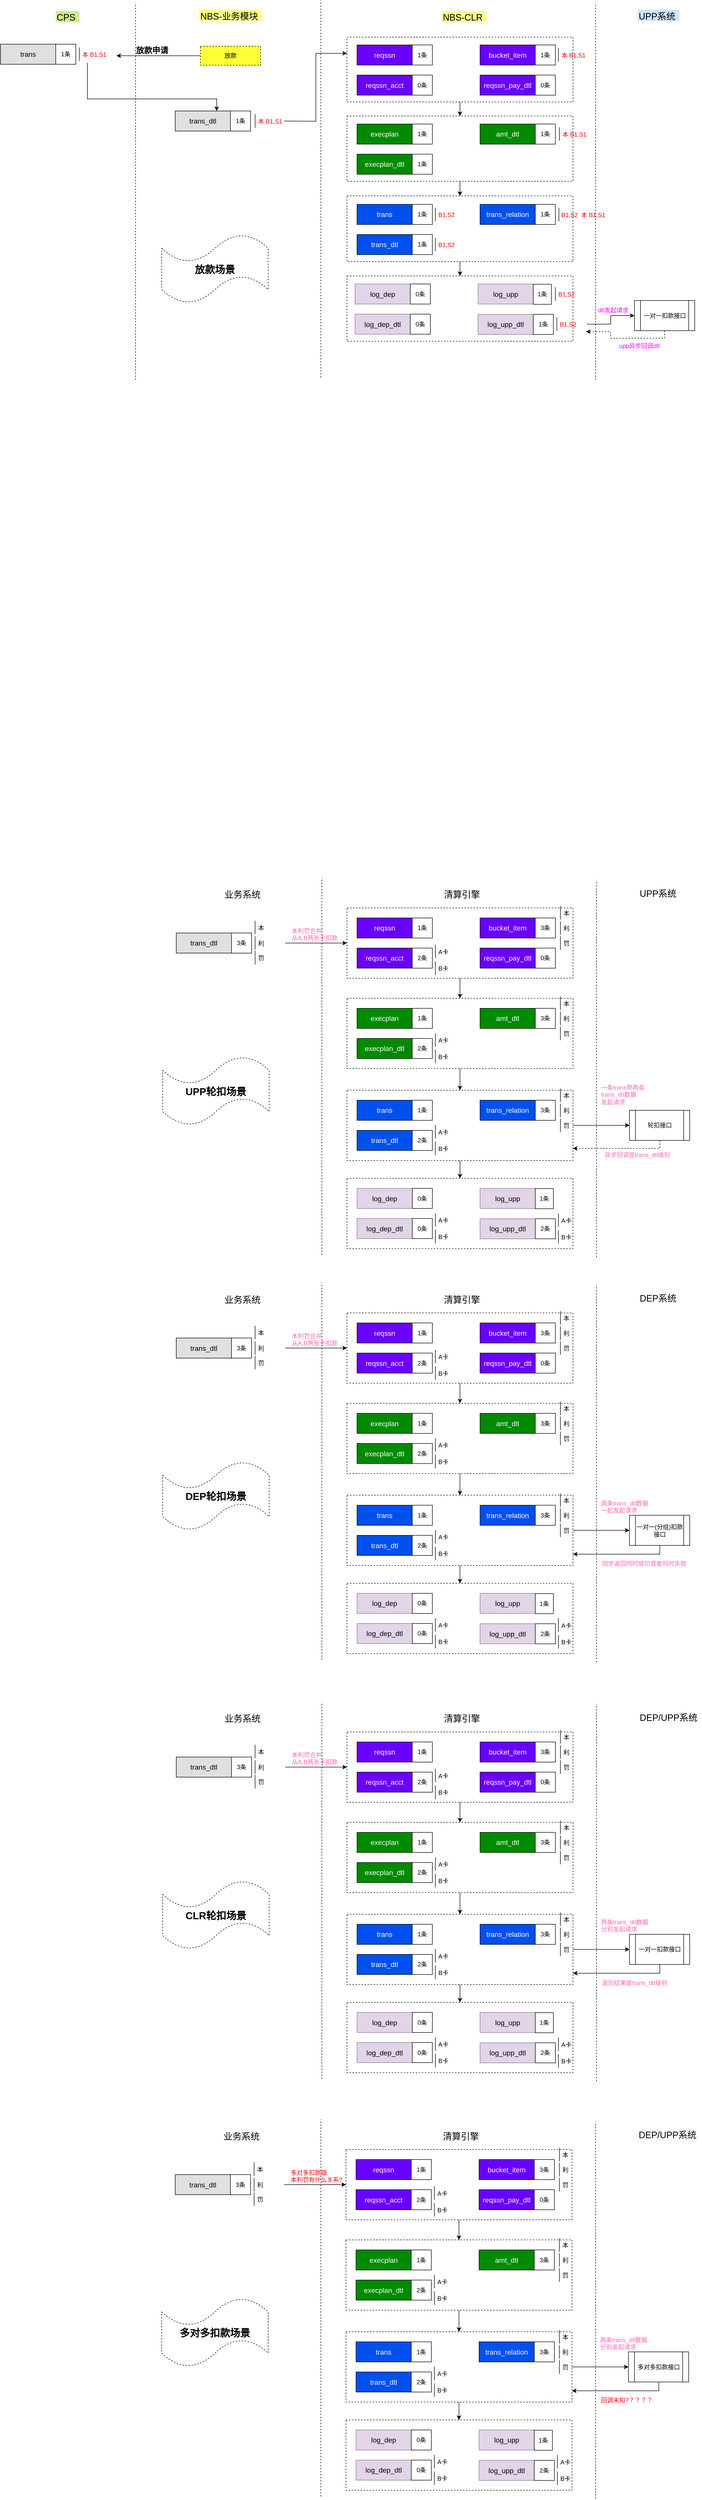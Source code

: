 <mxfile pages="1" version="11.2.5" type="github"><diagram id="w_kF4j-FGfoCd_SVwG7F" name="第 1 页"><mxGraphModel dx="1821" dy="2792" grid="0" gridSize="10" guides="1" tooltips="1" connect="1" arrows="1" fold="1" page="0" pageScale="1" pageWidth="827" pageHeight="1169" math="0" shadow="0"><root><mxCell id="0"/><mxCell id="1" parent="0"/><mxCell id="MegPHWXxi41FwVFFRwHE-89" style="edgeStyle=orthogonalEdgeStyle;rounded=0;orthogonalLoop=1;jettySize=auto;html=1;fontSize=12;fontColor=#000000;" parent="1" source="Bc4VwlejDho3-N6TChZg-9" target="MegPHWXxi41FwVFFRwHE-1" edge="1"><mxGeometry relative="1" as="geometry"/></mxCell><mxCell id="Bc4VwlejDho3-N6TChZg-9" value="" style="rounded=0;whiteSpace=wrap;html=1;fillColor=none;fontSize=14;fontColor=#000000;dashed=1;" parent="1" vertex="1"><mxGeometry x="350" y="120" width="450" height="140" as="geometry"/></mxCell><mxCell id="Bc4VwlejDho3-N6TChZg-1" value="" style="endArrow=none;dashed=1;html=1;" parent="1" edge="1"><mxGeometry width="50" height="50" relative="1" as="geometry"><mxPoint x="300" y="811" as="sourcePoint"/><mxPoint x="300" y="60" as="targetPoint"/></mxGeometry></mxCell><mxCell id="Bc4VwlejDho3-N6TChZg-2" value="reqssn" style="rounded=0;whiteSpace=wrap;html=1;fillColor=#6A00FF;fontColor=#FFFFFF;fontSize=14;" parent="1" vertex="1"><mxGeometry x="370" y="140" width="110" height="40" as="geometry"/></mxCell><mxCell id="Bc4VwlejDho3-N6TChZg-3" value="1条" style="rounded=0;whiteSpace=wrap;html=1;" parent="1" vertex="1"><mxGeometry x="480" y="140" width="40" height="40" as="geometry"/></mxCell><mxCell id="Bc4VwlejDho3-N6TChZg-6" value="trans_dtl" style="rounded=0;whiteSpace=wrap;html=1;fillColor=#E0E0E0;fontColor=#000000;fontSize=14;" parent="1" vertex="1"><mxGeometry x="10" y="170" width="110" height="40" as="geometry"/></mxCell><mxCell id="Bc4VwlejDho3-N6TChZg-7" value="3条" style="rounded=0;whiteSpace=wrap;html=1;" parent="1" vertex="1"><mxGeometry x="120" y="170" width="40" height="40" as="geometry"/></mxCell><mxCell id="Bc4VwlejDho3-N6TChZg-10" value="bucket_item" style="rounded=0;whiteSpace=wrap;html=1;fillColor=#6A00FF;fontColor=#FFFFFF;fontSize=14;" parent="1" vertex="1"><mxGeometry x="615" y="140" width="110" height="40" as="geometry"/></mxCell><mxCell id="Bc4VwlejDho3-N6TChZg-11" value="3条" style="rounded=0;whiteSpace=wrap;html=1;" parent="1" vertex="1"><mxGeometry x="725" y="140" width="40" height="40" as="geometry"/></mxCell><mxCell id="Bc4VwlejDho3-N6TChZg-13" value="reqssn_acct" style="rounded=0;whiteSpace=wrap;html=1;fillColor=#6A00FF;fontColor=#FFFFFF;fontSize=14;" parent="1" vertex="1"><mxGeometry x="370" y="200" width="110" height="40" as="geometry"/></mxCell><mxCell id="Bc4VwlejDho3-N6TChZg-14" value="2条" style="rounded=0;whiteSpace=wrap;html=1;" parent="1" vertex="1"><mxGeometry x="480" y="200" width="40" height="40" as="geometry"/></mxCell><mxCell id="Bc4VwlejDho3-N6TChZg-19" value="A卡" style="shape=partialRectangle;top=0;left=0;right=0;bottom=0;align=left;verticalAlign=top;fillColor=none;spacingLeft=34;spacingRight=4;overflow=hidden;rotatable=0;points=[[0,0.5],[1,0.5]];portConstraint=eastwest;dropTarget=0;fontSize=12;dashed=1;" parent="1" vertex="1"><mxGeometry x="496" y="194" width="90" height="26" as="geometry"/></mxCell><mxCell id="Bc4VwlejDho3-N6TChZg-20" value="" style="shape=partialRectangle;top=0;left=0;bottom=0;fillColor=none;align=left;verticalAlign=top;spacingLeft=4;spacingRight=4;overflow=hidden;rotatable=0;points=[];portConstraint=eastwest;part=1;fontSize=12;" parent="Bc4VwlejDho3-N6TChZg-19" vertex="1" connectable="0"><mxGeometry width="30" height="26" as="geometry"/></mxCell><mxCell id="Bc4VwlejDho3-N6TChZg-21" value="B卡" style="shape=partialRectangle;top=0;left=0;right=0;bottom=0;align=left;verticalAlign=top;fillColor=none;spacingLeft=34;spacingRight=4;overflow=hidden;rotatable=0;points=[[0,0.5],[1,0.5]];portConstraint=eastwest;dropTarget=0;fontSize=12;dashed=1;" parent="1" vertex="1"><mxGeometry x="496" y="227" width="90" height="26" as="geometry"/></mxCell><mxCell id="Bc4VwlejDho3-N6TChZg-22" value="" style="shape=partialRectangle;top=0;left=0;bottom=0;fillColor=none;align=left;verticalAlign=top;spacingLeft=4;spacingRight=4;overflow=hidden;rotatable=0;points=[];portConstraint=eastwest;part=1;fontSize=12;" parent="Bc4VwlejDho3-N6TChZg-21" vertex="1" connectable="0"><mxGeometry width="30" height="26" as="geometry"/></mxCell><mxCell id="Bc4VwlejDho3-N6TChZg-26" value="本" style="shape=partialRectangle;top=0;left=0;right=0;bottom=0;align=left;verticalAlign=top;fillColor=none;spacingLeft=34;spacingRight=4;overflow=hidden;rotatable=0;points=[[0,0.5],[1,0.5]];portConstraint=eastwest;dropTarget=0;fontSize=12;dashed=1;" parent="1" vertex="1"><mxGeometry x="137" y="146" width="90" height="26" as="geometry"/></mxCell><mxCell id="Bc4VwlejDho3-N6TChZg-27" value="" style="shape=partialRectangle;top=0;left=0;bottom=0;fillColor=none;align=left;verticalAlign=top;spacingLeft=4;spacingRight=4;overflow=hidden;rotatable=0;points=[];portConstraint=eastwest;part=1;fontSize=12;" parent="Bc4VwlejDho3-N6TChZg-26" vertex="1" connectable="0"><mxGeometry width="30" height="26" as="geometry"/></mxCell><mxCell id="MegPHWXxi41FwVFFRwHE-88" style="edgeStyle=orthogonalEdgeStyle;rounded=0;orthogonalLoop=1;jettySize=auto;html=1;fontSize=12;fontColor=#000000;" parent="1" source="Bc4VwlejDho3-N6TChZg-28" target="Bc4VwlejDho3-N6TChZg-9" edge="1"><mxGeometry relative="1" as="geometry"/></mxCell><mxCell id="Bc4VwlejDho3-N6TChZg-28" value="利" style="shape=partialRectangle;top=0;left=0;right=0;bottom=0;align=left;verticalAlign=top;fillColor=none;spacingLeft=34;spacingRight=4;overflow=hidden;rotatable=0;points=[[0,0.5],[1,0.5]];portConstraint=eastwest;dropTarget=0;fontSize=12;dashed=1;" parent="1" vertex="1"><mxGeometry x="137" y="177" width="90" height="26" as="geometry"/></mxCell><mxCell id="Bc4VwlejDho3-N6TChZg-29" value="" style="shape=partialRectangle;top=0;left=0;bottom=0;fillColor=none;align=left;verticalAlign=top;spacingLeft=4;spacingRight=4;overflow=hidden;rotatable=0;points=[];portConstraint=eastwest;part=1;fontSize=12;" parent="Bc4VwlejDho3-N6TChZg-28" vertex="1" connectable="0"><mxGeometry width="30" height="26" as="geometry"/></mxCell><mxCell id="Bc4VwlejDho3-N6TChZg-30" value="罚" style="shape=partialRectangle;top=0;left=0;right=0;bottom=0;align=left;verticalAlign=top;fillColor=none;spacingLeft=34;spacingRight=4;overflow=hidden;rotatable=0;points=[[0,0.5],[1,0.5]];portConstraint=eastwest;dropTarget=0;fontSize=12;dashed=1;" parent="1" vertex="1"><mxGeometry x="137" y="206" width="90" height="26" as="geometry"/></mxCell><mxCell id="Bc4VwlejDho3-N6TChZg-31" value="" style="shape=partialRectangle;top=0;left=0;bottom=0;fillColor=none;align=left;verticalAlign=top;spacingLeft=4;spacingRight=4;overflow=hidden;rotatable=0;points=[];portConstraint=eastwest;part=1;fontSize=12;" parent="Bc4VwlejDho3-N6TChZg-30" vertex="1" connectable="0"><mxGeometry width="30" height="26" as="geometry"/></mxCell><mxCell id="Bc4VwlejDho3-N6TChZg-33" value="reqssn_pay_dtl" style="rounded=0;whiteSpace=wrap;html=1;fillColor=#6A00FF;fontColor=#FFFFFF;fontSize=14;" parent="1" vertex="1"><mxGeometry x="615" y="200" width="110" height="40" as="geometry"/></mxCell><mxCell id="Bc4VwlejDho3-N6TChZg-34" value="0条" style="rounded=0;whiteSpace=wrap;html=1;" parent="1" vertex="1"><mxGeometry x="725" y="200" width="40" height="40" as="geometry"/></mxCell><mxCell id="MegPHWXxi41FwVFFRwHE-90" style="edgeStyle=orthogonalEdgeStyle;rounded=0;orthogonalLoop=1;jettySize=auto;html=1;entryX=0.5;entryY=0;entryDx=0;entryDy=0;fontSize=12;fontColor=#000000;" parent="1" source="MegPHWXxi41FwVFFRwHE-1" target="MegPHWXxi41FwVFFRwHE-30" edge="1"><mxGeometry relative="1" as="geometry"/></mxCell><mxCell id="MegPHWXxi41FwVFFRwHE-1" value="" style="rounded=0;whiteSpace=wrap;html=1;fillColor=none;fontSize=14;fontColor=#000000;dashed=1;" parent="1" vertex="1"><mxGeometry x="350" y="300" width="450" height="140" as="geometry"/></mxCell><mxCell id="MegPHWXxi41FwVFFRwHE-2" value="execplan" style="rounded=0;whiteSpace=wrap;html=1;fillColor=#008A00;fontColor=#FFFFFF;fontSize=14;" parent="1" vertex="1"><mxGeometry x="370" y="320" width="110" height="40" as="geometry"/></mxCell><mxCell id="MegPHWXxi41FwVFFRwHE-3" value="1条" style="rounded=0;whiteSpace=wrap;html=1;" parent="1" vertex="1"><mxGeometry x="480" y="320" width="40" height="40" as="geometry"/></mxCell><mxCell id="MegPHWXxi41FwVFFRwHE-4" value="amt_dtl" style="rounded=0;whiteSpace=wrap;html=1;fillColor=#008A00;fontColor=#FFFFFF;fontSize=14;" parent="1" vertex="1"><mxGeometry x="615" y="320" width="110" height="40" as="geometry"/></mxCell><mxCell id="MegPHWXxi41FwVFFRwHE-5" value="3条" style="rounded=0;whiteSpace=wrap;html=1;" parent="1" vertex="1"><mxGeometry x="725" y="320" width="40" height="40" as="geometry"/></mxCell><mxCell id="MegPHWXxi41FwVFFRwHE-6" value="execplan_dtl" style="rounded=0;whiteSpace=wrap;html=1;fillColor=#008A00;fontColor=#FFFFFF;fontSize=14;" parent="1" vertex="1"><mxGeometry x="370" y="380" width="110" height="40" as="geometry"/></mxCell><mxCell id="MegPHWXxi41FwVFFRwHE-7" value="2条" style="rounded=0;whiteSpace=wrap;html=1;" parent="1" vertex="1"><mxGeometry x="480" y="380" width="40" height="40" as="geometry"/></mxCell><mxCell id="MegPHWXxi41FwVFFRwHE-14" value="A卡" style="shape=partialRectangle;top=0;left=0;right=0;bottom=0;align=left;verticalAlign=top;fillColor=none;spacingLeft=34;spacingRight=4;overflow=hidden;rotatable=0;points=[[0,0.5],[1,0.5]];portConstraint=eastwest;dropTarget=0;fontSize=12;dashed=1;" parent="1" vertex="1"><mxGeometry x="496" y="370" width="90" height="26" as="geometry"/></mxCell><mxCell id="MegPHWXxi41FwVFFRwHE-15" value="" style="shape=partialRectangle;top=0;left=0;bottom=0;fillColor=none;align=left;verticalAlign=top;spacingLeft=4;spacingRight=4;overflow=hidden;rotatable=0;points=[];portConstraint=eastwest;part=1;fontSize=12;" parent="MegPHWXxi41FwVFFRwHE-14" vertex="1" connectable="0"><mxGeometry width="30" height="26" as="geometry"/></mxCell><mxCell id="MegPHWXxi41FwVFFRwHE-16" value="B卡" style="shape=partialRectangle;top=0;left=0;right=0;bottom=0;align=left;verticalAlign=top;fillColor=none;spacingLeft=34;spacingRight=4;overflow=hidden;rotatable=0;points=[[0,0.5],[1,0.5]];portConstraint=eastwest;dropTarget=0;fontSize=12;dashed=1;" parent="1" vertex="1"><mxGeometry x="496" y="403" width="90" height="26" as="geometry"/></mxCell><mxCell id="MegPHWXxi41FwVFFRwHE-17" value="" style="shape=partialRectangle;top=0;left=0;bottom=0;fillColor=none;align=left;verticalAlign=top;spacingLeft=4;spacingRight=4;overflow=hidden;rotatable=0;points=[];portConstraint=eastwest;part=1;fontSize=12;" parent="MegPHWXxi41FwVFFRwHE-16" vertex="1" connectable="0"><mxGeometry width="30" height="26" as="geometry"/></mxCell><mxCell id="MegPHWXxi41FwVFFRwHE-18" value="本" style="shape=partialRectangle;top=0;left=0;right=0;bottom=0;align=left;verticalAlign=top;fillColor=none;spacingLeft=34;spacingRight=4;overflow=hidden;rotatable=0;points=[[0,0.5],[1,0.5]];portConstraint=eastwest;dropTarget=0;fontSize=12;dashed=1;" parent="1" vertex="1"><mxGeometry x="745" y="117" width="90" height="26" as="geometry"/></mxCell><mxCell id="MegPHWXxi41FwVFFRwHE-19" value="" style="shape=partialRectangle;top=0;left=0;bottom=0;fillColor=none;align=left;verticalAlign=top;spacingLeft=4;spacingRight=4;overflow=hidden;rotatable=0;points=[];portConstraint=eastwest;part=1;fontSize=12;" parent="MegPHWXxi41FwVFFRwHE-18" vertex="1" connectable="0"><mxGeometry width="30" height="26" as="geometry"/></mxCell><mxCell id="MegPHWXxi41FwVFFRwHE-22" value="罚" style="shape=partialRectangle;top=0;left=0;right=0;bottom=0;align=left;verticalAlign=top;fillColor=none;spacingLeft=34;spacingRight=4;overflow=hidden;rotatable=0;points=[[0,0.5],[1,0.5]];portConstraint=eastwest;dropTarget=0;fontSize=12;dashed=1;" parent="1" vertex="1"><mxGeometry x="745" y="177" width="90" height="26" as="geometry"/></mxCell><mxCell id="MegPHWXxi41FwVFFRwHE-23" value="" style="shape=partialRectangle;top=0;left=0;bottom=0;fillColor=none;align=left;verticalAlign=top;spacingLeft=4;spacingRight=4;overflow=hidden;rotatable=0;points=[];portConstraint=eastwest;part=1;fontSize=12;" parent="MegPHWXxi41FwVFFRwHE-22" vertex="1" connectable="0"><mxGeometry width="30" height="26" as="geometry"/></mxCell><mxCell id="MegPHWXxi41FwVFFRwHE-24" value="罚" style="shape=partialRectangle;top=0;left=0;right=0;bottom=0;align=left;verticalAlign=top;fillColor=none;spacingLeft=34;spacingRight=4;overflow=hidden;rotatable=0;points=[[0,0.5],[1,0.5]];portConstraint=eastwest;dropTarget=0;fontSize=12;dashed=1;" parent="1" vertex="1"><mxGeometry x="745" y="357" width="90" height="26" as="geometry"/></mxCell><mxCell id="MegPHWXxi41FwVFFRwHE-25" value="" style="shape=partialRectangle;top=0;left=0;bottom=0;fillColor=none;align=left;verticalAlign=top;spacingLeft=4;spacingRight=4;overflow=hidden;rotatable=0;points=[];portConstraint=eastwest;part=1;fontSize=12;" parent="MegPHWXxi41FwVFFRwHE-24" vertex="1" connectable="0"><mxGeometry width="30" height="26" as="geometry"/></mxCell><mxCell id="MegPHWXxi41FwVFFRwHE-28" value="本" style="shape=partialRectangle;top=0;left=0;right=0;bottom=0;align=left;verticalAlign=top;fillColor=none;spacingLeft=34;spacingRight=4;overflow=hidden;rotatable=0;points=[[0,0.5],[1,0.5]];portConstraint=eastwest;dropTarget=0;fontSize=12;dashed=1;" parent="1" vertex="1"><mxGeometry x="745" y="297" width="90" height="26" as="geometry"/></mxCell><mxCell id="MegPHWXxi41FwVFFRwHE-29" value="" style="shape=partialRectangle;top=0;left=0;bottom=0;fillColor=none;align=left;verticalAlign=top;spacingLeft=4;spacingRight=4;overflow=hidden;rotatable=0;points=[];portConstraint=eastwest;part=1;fontSize=12;" parent="MegPHWXxi41FwVFFRwHE-28" vertex="1" connectable="0"><mxGeometry width="30" height="26" as="geometry"/></mxCell><mxCell id="MegPHWXxi41FwVFFRwHE-91" style="edgeStyle=orthogonalEdgeStyle;rounded=0;orthogonalLoop=1;jettySize=auto;html=1;fontSize=12;fontColor=#000000;" parent="1" source="MegPHWXxi41FwVFFRwHE-30" target="MegPHWXxi41FwVFFRwHE-47" edge="1"><mxGeometry relative="1" as="geometry"/></mxCell><mxCell id="MegPHWXxi41FwVFFRwHE-94" style="edgeStyle=orthogonalEdgeStyle;rounded=0;orthogonalLoop=1;jettySize=auto;html=1;fontSize=12;fontColor=#000000;" parent="1" source="MegPHWXxi41FwVFFRwHE-30" target="MegPHWXxi41FwVFFRwHE-80" edge="1"><mxGeometry relative="1" as="geometry"/></mxCell><mxCell id="MegPHWXxi41FwVFFRwHE-30" value="" style="rounded=0;whiteSpace=wrap;html=1;fillColor=none;fontSize=14;fontColor=#000000;dashed=1;" parent="1" vertex="1"><mxGeometry x="350" y="483" width="450" height="140" as="geometry"/></mxCell><mxCell id="MegPHWXxi41FwVFFRwHE-31" value="trans" style="rounded=0;whiteSpace=wrap;html=1;fillColor=#0050EF;fontColor=#FFFFFF;fontSize=14;" parent="1" vertex="1"><mxGeometry x="370" y="503" width="110" height="40" as="geometry"/></mxCell><mxCell id="MegPHWXxi41FwVFFRwHE-32" value="1条" style="rounded=0;whiteSpace=wrap;html=1;" parent="1" vertex="1"><mxGeometry x="480" y="503" width="40" height="40" as="geometry"/></mxCell><mxCell id="MegPHWXxi41FwVFFRwHE-33" value="trans_relation" style="rounded=0;whiteSpace=wrap;html=1;fillColor=#0050EF;fontColor=#FFFFFF;fontSize=14;" parent="1" vertex="1"><mxGeometry x="615" y="503" width="110" height="40" as="geometry"/></mxCell><mxCell id="MegPHWXxi41FwVFFRwHE-34" value="3条" style="rounded=0;whiteSpace=wrap;html=1;" parent="1" vertex="1"><mxGeometry x="725" y="503" width="40" height="40" as="geometry"/></mxCell><mxCell id="MegPHWXxi41FwVFFRwHE-35" value="trans_dtl" style="rounded=0;whiteSpace=wrap;html=1;fillColor=#0050EF;fontColor=#FFFFFF;fontSize=14;" parent="1" vertex="1"><mxGeometry x="370" y="563" width="110" height="40" as="geometry"/></mxCell><mxCell id="MegPHWXxi41FwVFFRwHE-36" value="2条" style="rounded=0;whiteSpace=wrap;html=1;" parent="1" vertex="1"><mxGeometry x="480" y="563" width="40" height="40" as="geometry"/></mxCell><mxCell id="MegPHWXxi41FwVFFRwHE-37" value="A卡" style="shape=partialRectangle;top=0;left=0;right=0;bottom=0;align=left;verticalAlign=top;fillColor=none;spacingLeft=34;spacingRight=4;overflow=hidden;rotatable=0;points=[[0,0.5],[1,0.5]];portConstraint=eastwest;dropTarget=0;fontSize=12;dashed=1;" parent="1" vertex="1"><mxGeometry x="496" y="553" width="90" height="26" as="geometry"/></mxCell><mxCell id="MegPHWXxi41FwVFFRwHE-38" value="" style="shape=partialRectangle;top=0;left=0;bottom=0;fillColor=none;align=left;verticalAlign=top;spacingLeft=4;spacingRight=4;overflow=hidden;rotatable=0;points=[];portConstraint=eastwest;part=1;fontSize=12;" parent="MegPHWXxi41FwVFFRwHE-37" vertex="1" connectable="0"><mxGeometry width="30" height="26" as="geometry"/></mxCell><mxCell id="MegPHWXxi41FwVFFRwHE-39" value="B卡" style="shape=partialRectangle;top=0;left=0;right=0;bottom=0;align=left;verticalAlign=top;fillColor=none;spacingLeft=34;spacingRight=4;overflow=hidden;rotatable=0;points=[[0,0.5],[1,0.5]];portConstraint=eastwest;dropTarget=0;fontSize=12;dashed=1;" parent="1" vertex="1"><mxGeometry x="496" y="586" width="90" height="26" as="geometry"/></mxCell><mxCell id="MegPHWXxi41FwVFFRwHE-40" value="" style="shape=partialRectangle;top=0;left=0;bottom=0;fillColor=none;align=left;verticalAlign=top;spacingLeft=4;spacingRight=4;overflow=hidden;rotatable=0;points=[];portConstraint=eastwest;part=1;fontSize=12;" parent="MegPHWXxi41FwVFFRwHE-39" vertex="1" connectable="0"><mxGeometry width="30" height="26" as="geometry"/></mxCell><mxCell id="MegPHWXxi41FwVFFRwHE-41" value="罚" style="shape=partialRectangle;top=0;left=0;right=0;bottom=0;align=left;verticalAlign=top;fillColor=none;spacingLeft=34;spacingRight=4;overflow=hidden;rotatable=0;points=[[0,0.5],[1,0.5]];portConstraint=eastwest;dropTarget=0;fontSize=12;dashed=1;" parent="1" vertex="1"><mxGeometry x="745" y="540" width="90" height="26" as="geometry"/></mxCell><mxCell id="MegPHWXxi41FwVFFRwHE-42" value="" style="shape=partialRectangle;top=0;left=0;bottom=0;fillColor=none;align=left;verticalAlign=top;spacingLeft=4;spacingRight=4;overflow=hidden;rotatable=0;points=[];portConstraint=eastwest;part=1;fontSize=12;" parent="MegPHWXxi41FwVFFRwHE-41" vertex="1" connectable="0"><mxGeometry width="30" height="26" as="geometry"/></mxCell><mxCell id="MegPHWXxi41FwVFFRwHE-45" value="本" style="shape=partialRectangle;top=0;left=0;right=0;bottom=0;align=left;verticalAlign=top;fillColor=none;spacingLeft=34;spacingRight=4;overflow=hidden;rotatable=0;points=[[0,0.5],[1,0.5]];portConstraint=eastwest;dropTarget=0;fontSize=12;dashed=1;" parent="1" vertex="1"><mxGeometry x="745" y="480" width="90" height="26" as="geometry"/></mxCell><mxCell id="MegPHWXxi41FwVFFRwHE-46" value="" style="shape=partialRectangle;top=0;left=0;bottom=0;fillColor=none;align=left;verticalAlign=top;spacingLeft=4;spacingRight=4;overflow=hidden;rotatable=0;points=[];portConstraint=eastwest;part=1;fontSize=12;" parent="MegPHWXxi41FwVFFRwHE-45" vertex="1" connectable="0"><mxGeometry width="30" height="26" as="geometry"/></mxCell><mxCell id="MegPHWXxi41FwVFFRwHE-47" value="" style="rounded=0;whiteSpace=wrap;html=1;fillColor=none;fontSize=14;fontColor=#000000;dashed=1;" parent="1" vertex="1"><mxGeometry x="350" y="658.5" width="450" height="140" as="geometry"/></mxCell><mxCell id="MegPHWXxi41FwVFFRwHE-48" value="log_dep" style="rounded=0;whiteSpace=wrap;html=1;fillColor=#e1d5e7;fontSize=14;strokeColor=#9673a6;" parent="1" vertex="1"><mxGeometry x="370" y="678.5" width="110" height="40" as="geometry"/></mxCell><mxCell id="MegPHWXxi41FwVFFRwHE-49" value="0条" style="rounded=0;whiteSpace=wrap;html=1;" parent="1" vertex="1"><mxGeometry x="480" y="678.5" width="40" height="40" as="geometry"/></mxCell><mxCell id="MegPHWXxi41FwVFFRwHE-50" value="log_upp" style="rounded=0;whiteSpace=wrap;html=1;fillColor=#e1d5e7;fontSize=14;strokeColor=#9673a6;" parent="1" vertex="1"><mxGeometry x="615" y="678.5" width="110" height="40" as="geometry"/></mxCell><mxCell id="MegPHWXxi41FwVFFRwHE-51" value="1条" style="rounded=0;whiteSpace=wrap;html=1;" parent="1" vertex="1"><mxGeometry x="725" y="679" width="36" height="40" as="geometry"/></mxCell><mxCell id="MegPHWXxi41FwVFFRwHE-52" value="log_dep_dtl" style="rounded=0;whiteSpace=wrap;html=1;fillColor=#e1d5e7;fontSize=14;strokeColor=#9673a6;" parent="1" vertex="1"><mxGeometry x="370" y="738.5" width="110" height="40" as="geometry"/></mxCell><mxCell id="MegPHWXxi41FwVFFRwHE-53" value="0条" style="rounded=0;whiteSpace=wrap;html=1;" parent="1" vertex="1"><mxGeometry x="480" y="738.5" width="40" height="40" as="geometry"/></mxCell><mxCell id="MegPHWXxi41FwVFFRwHE-54" value="A卡" style="shape=partialRectangle;top=0;left=0;right=0;bottom=0;align=left;verticalAlign=top;fillColor=none;spacingLeft=34;spacingRight=4;overflow=hidden;rotatable=0;points=[[0,0.5],[1,0.5]];portConstraint=eastwest;dropTarget=0;fontSize=12;dashed=1;" parent="1" vertex="1"><mxGeometry x="496" y="728.5" width="90" height="26" as="geometry"/></mxCell><mxCell id="MegPHWXxi41FwVFFRwHE-55" value="" style="shape=partialRectangle;top=0;left=0;bottom=0;fillColor=none;align=left;verticalAlign=top;spacingLeft=4;spacingRight=4;overflow=hidden;rotatable=0;points=[];portConstraint=eastwest;part=1;fontSize=12;" parent="MegPHWXxi41FwVFFRwHE-54" vertex="1" connectable="0"><mxGeometry width="30" height="26" as="geometry"/></mxCell><mxCell id="MegPHWXxi41FwVFFRwHE-56" value="B卡" style="shape=partialRectangle;top=0;left=0;right=0;bottom=0;align=left;verticalAlign=top;fillColor=none;spacingLeft=34;spacingRight=4;overflow=hidden;rotatable=0;points=[[0,0.5],[1,0.5]];portConstraint=eastwest;dropTarget=0;fontSize=12;dashed=1;" parent="1" vertex="1"><mxGeometry x="496" y="761.5" width="90" height="26" as="geometry"/></mxCell><mxCell id="MegPHWXxi41FwVFFRwHE-57" value="" style="shape=partialRectangle;top=0;left=0;bottom=0;fillColor=none;align=left;verticalAlign=top;spacingLeft=4;spacingRight=4;overflow=hidden;rotatable=0;points=[];portConstraint=eastwest;part=1;fontSize=12;" parent="MegPHWXxi41FwVFFRwHE-56" vertex="1" connectable="0"><mxGeometry width="30" height="26" as="geometry"/></mxCell><mxCell id="MegPHWXxi41FwVFFRwHE-64" value="log_upp_dtl" style="rounded=0;whiteSpace=wrap;html=1;fillColor=#e1d5e7;fontSize=14;strokeColor=#9673a6;" parent="1" vertex="1"><mxGeometry x="615" y="739" width="110" height="40" as="geometry"/></mxCell><mxCell id="MegPHWXxi41FwVFFRwHE-65" value="2条" style="rounded=0;whiteSpace=wrap;html=1;" parent="1" vertex="1"><mxGeometry x="725" y="739" width="40" height="40" as="geometry"/></mxCell><mxCell id="MegPHWXxi41FwVFFRwHE-66" value="A卡" style="shape=partialRectangle;top=0;left=0;right=0;bottom=0;align=left;verticalAlign=top;fillColor=none;spacingLeft=34;spacingRight=4;overflow=hidden;rotatable=0;points=[[0,0.5],[1,0.5]];portConstraint=eastwest;dropTarget=0;fontSize=12;dashed=1;" parent="1" vertex="1"><mxGeometry x="741" y="729" width="90" height="26" as="geometry"/></mxCell><mxCell id="MegPHWXxi41FwVFFRwHE-67" value="" style="shape=partialRectangle;top=0;left=0;bottom=0;fillColor=none;align=left;verticalAlign=top;spacingLeft=4;spacingRight=4;overflow=hidden;rotatable=0;points=[];portConstraint=eastwest;part=1;fontSize=12;" parent="MegPHWXxi41FwVFFRwHE-66" vertex="1" connectable="0"><mxGeometry width="30" height="26" as="geometry"/></mxCell><mxCell id="MegPHWXxi41FwVFFRwHE-68" value="B卡" style="shape=partialRectangle;top=0;left=0;right=0;bottom=0;align=left;verticalAlign=top;fillColor=none;spacingLeft=34;spacingRight=4;overflow=hidden;rotatable=0;points=[[0,0.5],[1,0.5]];portConstraint=eastwest;dropTarget=0;fontSize=12;dashed=1;" parent="1" vertex="1"><mxGeometry x="741" y="762" width="90" height="26" as="geometry"/></mxCell><mxCell id="MegPHWXxi41FwVFFRwHE-69" value="" style="shape=partialRectangle;top=0;left=0;bottom=0;fillColor=none;align=left;verticalAlign=top;spacingLeft=4;spacingRight=4;overflow=hidden;rotatable=0;points=[];portConstraint=eastwest;part=1;fontSize=12;" parent="MegPHWXxi41FwVFFRwHE-68" vertex="1" connectable="0"><mxGeometry width="30" height="26" as="geometry"/></mxCell><mxCell id="MegPHWXxi41FwVFFRwHE-70" value="" style="endArrow=none;dashed=1;html=1;" parent="1" edge="1"><mxGeometry width="50" height="50" relative="1" as="geometry"><mxPoint x="847" y="815.5" as="sourcePoint"/><mxPoint x="847" y="64.5" as="targetPoint"/></mxGeometry></mxCell><mxCell id="MegPHWXxi41FwVFFRwHE-71" value="业务系统" style="text;html=1;resizable=0;points=[];autosize=1;align=left;verticalAlign=top;spacingTop=-4;fontSize=18;fontColor=#000000;" parent="1" vertex="1"><mxGeometry x="104" y="81" width="66" height="17" as="geometry"/></mxCell><mxCell id="MegPHWXxi41FwVFFRwHE-72" value="清算引擎" style="text;html=1;resizable=0;points=[];autosize=1;align=left;verticalAlign=top;spacingTop=-4;fontSize=18;fontColor=#000000;" parent="1" vertex="1"><mxGeometry x="541" y="81" width="82" height="22" as="geometry"/></mxCell><mxCell id="MegPHWXxi41FwVFFRwHE-73" value="UPP系统" style="text;html=1;resizable=0;points=[];autosize=1;align=left;verticalAlign=top;spacingTop=-4;fontSize=18;fontColor=#000000;" parent="1" vertex="1"><mxGeometry x="931" y="78.5" width="83" height="22" as="geometry"/></mxCell><mxCell id="MegPHWXxi41FwVFFRwHE-79" value="&lt;div&gt;UPP轮扣场景&lt;/div&gt;" style="shape=tape;whiteSpace=wrap;html=1;dashed=1;strokeWidth=1;fillColor=none;fontSize=20;fontColor=#000000;fontStyle=1" parent="1" vertex="1"><mxGeometry x="-17" y="416" width="212" height="137" as="geometry"/></mxCell><mxCell id="MegPHWXxi41FwVFFRwHE-374" style="edgeStyle=orthogonalEdgeStyle;rounded=0;orthogonalLoop=1;jettySize=auto;html=1;fontSize=12;fontColor=#FF66B3;dashed=1;" parent="1" target="MegPHWXxi41FwVFFRwHE-30" edge="1"><mxGeometry relative="1" as="geometry"><mxPoint x="973" y="583" as="sourcePoint"/><mxPoint x="828" y="599" as="targetPoint"/><Array as="points"><mxPoint x="973" y="599"/></Array></mxGeometry></mxCell><mxCell id="MegPHWXxi41FwVFFRwHE-375" value="异步回调是trans_dtl级别" style="text;html=1;resizable=0;points=[];align=center;verticalAlign=middle;labelBackgroundColor=#ffffff;fontSize=12;fontColor=#FF66B3;" parent="MegPHWXxi41FwVFFRwHE-374" vertex="1" connectable="0"><mxGeometry x="-0.762" y="4" relative="1" as="geometry"><mxPoint x="-38.5" y="9" as="offset"/></mxGeometry></mxCell><mxCell id="MegPHWXxi41FwVFFRwHE-80" value="轮扣接口" style="shape=process;whiteSpace=wrap;html=1;backgroundOutline=1;strokeWidth=1;fillColor=none;fontSize=12;fontColor=#000000;" parent="1" vertex="1"><mxGeometry x="912.5" y="523" width="120" height="60" as="geometry"/></mxCell><mxCell id="MegPHWXxi41FwVFFRwHE-81" value="利" style="shape=partialRectangle;top=0;left=0;right=0;bottom=0;align=left;verticalAlign=top;fillColor=none;spacingLeft=34;spacingRight=4;overflow=hidden;rotatable=0;points=[[0,0.5],[1,0.5]];portConstraint=eastwest;dropTarget=0;fontSize=12;dashed=1;" parent="1" vertex="1"><mxGeometry x="745" y="147" width="90" height="26" as="geometry"/></mxCell><mxCell id="MegPHWXxi41FwVFFRwHE-82" value="" style="shape=partialRectangle;top=0;left=0;bottom=0;fillColor=none;align=left;verticalAlign=top;spacingLeft=4;spacingRight=4;overflow=hidden;rotatable=0;points=[];portConstraint=eastwest;part=1;fontSize=12;" parent="MegPHWXxi41FwVFFRwHE-81" vertex="1" connectable="0"><mxGeometry width="30" height="26" as="geometry"/></mxCell><mxCell id="MegPHWXxi41FwVFFRwHE-83" value="利" style="shape=partialRectangle;top=0;left=0;right=0;bottom=0;align=left;verticalAlign=top;fillColor=none;spacingLeft=34;spacingRight=4;overflow=hidden;rotatable=0;points=[[0,0.5],[1,0.5]];portConstraint=eastwest;dropTarget=0;fontSize=12;dashed=1;" parent="1" vertex="1"><mxGeometry x="745" y="327" width="90" height="26" as="geometry"/></mxCell><mxCell id="MegPHWXxi41FwVFFRwHE-84" value="" style="shape=partialRectangle;top=0;left=0;bottom=0;fillColor=none;align=left;verticalAlign=top;spacingLeft=4;spacingRight=4;overflow=hidden;rotatable=0;points=[];portConstraint=eastwest;part=1;fontSize=12;" parent="MegPHWXxi41FwVFFRwHE-83" vertex="1" connectable="0"><mxGeometry width="30" height="26" as="geometry"/></mxCell><mxCell id="MegPHWXxi41FwVFFRwHE-85" value="利" style="shape=partialRectangle;top=0;left=0;right=0;bottom=0;align=left;verticalAlign=top;fillColor=none;spacingLeft=34;spacingRight=4;overflow=hidden;rotatable=0;points=[[0,0.5],[1,0.5]];portConstraint=eastwest;dropTarget=0;fontSize=12;dashed=1;" parent="1" vertex="1"><mxGeometry x="745" y="510" width="90" height="26" as="geometry"/></mxCell><mxCell id="MegPHWXxi41FwVFFRwHE-86" value="" style="shape=partialRectangle;top=0;left=0;bottom=0;fillColor=none;align=left;verticalAlign=top;spacingLeft=4;spacingRight=4;overflow=hidden;rotatable=0;points=[];portConstraint=eastwest;part=1;fontSize=12;" parent="MegPHWXxi41FwVFFRwHE-85" vertex="1" connectable="0"><mxGeometry width="30" height="26" as="geometry"/></mxCell><mxCell id="MegPHWXxi41FwVFFRwHE-87" value="&lt;div&gt;本利罚合并&lt;/div&gt;&lt;div&gt;从A,B两张卡扣款&lt;/div&gt;" style="text;html=1;resizable=0;points=[];autosize=1;align=left;verticalAlign=top;spacingTop=-4;fontSize=12;fontColor=#FF66B3;" parent="1" vertex="1"><mxGeometry x="238" y="156" width="100" height="28" as="geometry"/></mxCell><mxCell id="MegPHWXxi41FwVFFRwHE-95" value="&lt;div&gt;一条trans带两条&lt;/div&gt;&lt;div&gt;trans_dtl数据&lt;/div&gt;&lt;div&gt;发起请求&lt;/div&gt;" style="text;html=1;resizable=0;points=[];autosize=1;align=left;verticalAlign=top;spacingTop=-4;fontSize=12;fontColor=#FF66B3;" parent="1" vertex="1"><mxGeometry x="853.5" y="468" width="98" height="42" as="geometry"/></mxCell><mxCell id="MegPHWXxi41FwVFFRwHE-282" style="edgeStyle=orthogonalEdgeStyle;rounded=0;orthogonalLoop=1;jettySize=auto;html=1;fontSize=12;fontColor=#000000;" parent="1" source="MegPHWXxi41FwVFFRwHE-283" target="MegPHWXxi41FwVFFRwHE-307" edge="1"><mxGeometry relative="1" as="geometry"/></mxCell><mxCell id="MegPHWXxi41FwVFFRwHE-283" value="" style="rounded=0;whiteSpace=wrap;html=1;fillColor=none;fontSize=14;fontColor=#000000;dashed=1;" parent="1" vertex="1"><mxGeometry x="350" y="926.5" width="450" height="140" as="geometry"/></mxCell><mxCell id="MegPHWXxi41FwVFFRwHE-284" value="" style="endArrow=none;dashed=1;html=1;" parent="1" edge="1"><mxGeometry width="50" height="50" relative="1" as="geometry"><mxPoint x="300" y="1617.5" as="sourcePoint"/><mxPoint x="300" y="866.5" as="targetPoint"/></mxGeometry></mxCell><mxCell id="MegPHWXxi41FwVFFRwHE-285" value="reqssn" style="rounded=0;whiteSpace=wrap;html=1;fillColor=#6A00FF;fontColor=#FFFFFF;fontSize=14;" parent="1" vertex="1"><mxGeometry x="370" y="946.5" width="110" height="40" as="geometry"/></mxCell><mxCell id="MegPHWXxi41FwVFFRwHE-286" value="1条" style="rounded=0;whiteSpace=wrap;html=1;" parent="1" vertex="1"><mxGeometry x="480" y="946.5" width="40" height="40" as="geometry"/></mxCell><mxCell id="MegPHWXxi41FwVFFRwHE-287" value="trans_dtl" style="rounded=0;whiteSpace=wrap;html=1;fillColor=#E0E0E0;fontColor=#000000;fontSize=14;" parent="1" vertex="1"><mxGeometry x="10" y="976.5" width="110" height="40" as="geometry"/></mxCell><mxCell id="MegPHWXxi41FwVFFRwHE-288" value="3条" style="rounded=0;whiteSpace=wrap;html=1;" parent="1" vertex="1"><mxGeometry x="120" y="976.5" width="40" height="40" as="geometry"/></mxCell><mxCell id="MegPHWXxi41FwVFFRwHE-289" value="bucket_item" style="rounded=0;whiteSpace=wrap;html=1;fillColor=#6A00FF;fontColor=#FFFFFF;fontSize=14;" parent="1" vertex="1"><mxGeometry x="615" y="946.5" width="110" height="40" as="geometry"/></mxCell><mxCell id="MegPHWXxi41FwVFFRwHE-290" value="3条" style="rounded=0;whiteSpace=wrap;html=1;" parent="1" vertex="1"><mxGeometry x="725" y="946.5" width="40" height="40" as="geometry"/></mxCell><mxCell id="MegPHWXxi41FwVFFRwHE-291" value="reqssn_acct" style="rounded=0;whiteSpace=wrap;html=1;fillColor=#6A00FF;fontColor=#FFFFFF;fontSize=14;" parent="1" vertex="1"><mxGeometry x="370" y="1006.5" width="110" height="40" as="geometry"/></mxCell><mxCell id="MegPHWXxi41FwVFFRwHE-292" value="2条" style="rounded=0;whiteSpace=wrap;html=1;" parent="1" vertex="1"><mxGeometry x="480" y="1006.5" width="40" height="40" as="geometry"/></mxCell><mxCell id="MegPHWXxi41FwVFFRwHE-293" value="A卡" style="shape=partialRectangle;top=0;left=0;right=0;bottom=0;align=left;verticalAlign=top;fillColor=none;spacingLeft=34;spacingRight=4;overflow=hidden;rotatable=0;points=[[0,0.5],[1,0.5]];portConstraint=eastwest;dropTarget=0;fontSize=12;dashed=1;" parent="1" vertex="1"><mxGeometry x="496" y="1000.5" width="90" height="26" as="geometry"/></mxCell><mxCell id="MegPHWXxi41FwVFFRwHE-294" value="" style="shape=partialRectangle;top=0;left=0;bottom=0;fillColor=none;align=left;verticalAlign=top;spacingLeft=4;spacingRight=4;overflow=hidden;rotatable=0;points=[];portConstraint=eastwest;part=1;fontSize=12;" parent="MegPHWXxi41FwVFFRwHE-293" vertex="1" connectable="0"><mxGeometry width="30" height="26" as="geometry"/></mxCell><mxCell id="MegPHWXxi41FwVFFRwHE-295" value="B卡" style="shape=partialRectangle;top=0;left=0;right=0;bottom=0;align=left;verticalAlign=top;fillColor=none;spacingLeft=34;spacingRight=4;overflow=hidden;rotatable=0;points=[[0,0.5],[1,0.5]];portConstraint=eastwest;dropTarget=0;fontSize=12;dashed=1;" parent="1" vertex="1"><mxGeometry x="496" y="1033.5" width="90" height="26" as="geometry"/></mxCell><mxCell id="MegPHWXxi41FwVFFRwHE-296" value="" style="shape=partialRectangle;top=0;left=0;bottom=0;fillColor=none;align=left;verticalAlign=top;spacingLeft=4;spacingRight=4;overflow=hidden;rotatable=0;points=[];portConstraint=eastwest;part=1;fontSize=12;" parent="MegPHWXxi41FwVFFRwHE-295" vertex="1" connectable="0"><mxGeometry width="30" height="26" as="geometry"/></mxCell><mxCell id="MegPHWXxi41FwVFFRwHE-297" value="本" style="shape=partialRectangle;top=0;left=0;right=0;bottom=0;align=left;verticalAlign=top;fillColor=none;spacingLeft=34;spacingRight=4;overflow=hidden;rotatable=0;points=[[0,0.5],[1,0.5]];portConstraint=eastwest;dropTarget=0;fontSize=12;dashed=1;" parent="1" vertex="1"><mxGeometry x="137" y="952.5" width="90" height="26" as="geometry"/></mxCell><mxCell id="MegPHWXxi41FwVFFRwHE-298" value="" style="shape=partialRectangle;top=0;left=0;bottom=0;fillColor=none;align=left;verticalAlign=top;spacingLeft=4;spacingRight=4;overflow=hidden;rotatable=0;points=[];portConstraint=eastwest;part=1;fontSize=12;" parent="MegPHWXxi41FwVFFRwHE-297" vertex="1" connectable="0"><mxGeometry width="30" height="26" as="geometry"/></mxCell><mxCell id="MegPHWXxi41FwVFFRwHE-299" style="edgeStyle=orthogonalEdgeStyle;rounded=0;orthogonalLoop=1;jettySize=auto;html=1;fontSize=12;fontColor=#000000;" parent="1" source="MegPHWXxi41FwVFFRwHE-300" target="MegPHWXxi41FwVFFRwHE-283" edge="1"><mxGeometry relative="1" as="geometry"/></mxCell><mxCell id="MegPHWXxi41FwVFFRwHE-300" value="利" style="shape=partialRectangle;top=0;left=0;right=0;bottom=0;align=left;verticalAlign=top;fillColor=none;spacingLeft=34;spacingRight=4;overflow=hidden;rotatable=0;points=[[0,0.5],[1,0.5]];portConstraint=eastwest;dropTarget=0;fontSize=12;dashed=1;" parent="1" vertex="1"><mxGeometry x="137" y="983.5" width="90" height="26" as="geometry"/></mxCell><mxCell id="MegPHWXxi41FwVFFRwHE-301" value="" style="shape=partialRectangle;top=0;left=0;bottom=0;fillColor=none;align=left;verticalAlign=top;spacingLeft=4;spacingRight=4;overflow=hidden;rotatable=0;points=[];portConstraint=eastwest;part=1;fontSize=12;" parent="MegPHWXxi41FwVFFRwHE-300" vertex="1" connectable="0"><mxGeometry width="30" height="26" as="geometry"/></mxCell><mxCell id="MegPHWXxi41FwVFFRwHE-302" value="罚" style="shape=partialRectangle;top=0;left=0;right=0;bottom=0;align=left;verticalAlign=top;fillColor=none;spacingLeft=34;spacingRight=4;overflow=hidden;rotatable=0;points=[[0,0.5],[1,0.5]];portConstraint=eastwest;dropTarget=0;fontSize=12;dashed=1;" parent="1" vertex="1"><mxGeometry x="137" y="1012.5" width="90" height="26" as="geometry"/></mxCell><mxCell id="MegPHWXxi41FwVFFRwHE-303" value="" style="shape=partialRectangle;top=0;left=0;bottom=0;fillColor=none;align=left;verticalAlign=top;spacingLeft=4;spacingRight=4;overflow=hidden;rotatable=0;points=[];portConstraint=eastwest;part=1;fontSize=12;" parent="MegPHWXxi41FwVFFRwHE-302" vertex="1" connectable="0"><mxGeometry width="30" height="26" as="geometry"/></mxCell><mxCell id="MegPHWXxi41FwVFFRwHE-304" value="reqssn_pay_dtl" style="rounded=0;whiteSpace=wrap;html=1;fillColor=#6A00FF;fontColor=#FFFFFF;fontSize=14;" parent="1" vertex="1"><mxGeometry x="615" y="1006.5" width="110" height="40" as="geometry"/></mxCell><mxCell id="MegPHWXxi41FwVFFRwHE-305" value="0条" style="rounded=0;whiteSpace=wrap;html=1;" parent="1" vertex="1"><mxGeometry x="725" y="1006.5" width="40" height="40" as="geometry"/></mxCell><mxCell id="MegPHWXxi41FwVFFRwHE-306" style="edgeStyle=orthogonalEdgeStyle;rounded=0;orthogonalLoop=1;jettySize=auto;html=1;entryX=0.5;entryY=0;entryDx=0;entryDy=0;fontSize=12;fontColor=#000000;" parent="1" source="MegPHWXxi41FwVFFRwHE-307" target="MegPHWXxi41FwVFFRwHE-328" edge="1"><mxGeometry relative="1" as="geometry"/></mxCell><mxCell id="MegPHWXxi41FwVFFRwHE-307" value="" style="rounded=0;whiteSpace=wrap;html=1;fillColor=none;fontSize=14;fontColor=#000000;dashed=1;" parent="1" vertex="1"><mxGeometry x="350" y="1106.5" width="450" height="140" as="geometry"/></mxCell><mxCell id="MegPHWXxi41FwVFFRwHE-308" value="execplan" style="rounded=0;whiteSpace=wrap;html=1;fillColor=#008A00;fontColor=#FFFFFF;fontSize=14;" parent="1" vertex="1"><mxGeometry x="370" y="1126.5" width="110" height="40" as="geometry"/></mxCell><mxCell id="MegPHWXxi41FwVFFRwHE-309" value="1条" style="rounded=0;whiteSpace=wrap;html=1;" parent="1" vertex="1"><mxGeometry x="480" y="1126.5" width="40" height="40" as="geometry"/></mxCell><mxCell id="MegPHWXxi41FwVFFRwHE-310" value="amt_dtl" style="rounded=0;whiteSpace=wrap;html=1;fillColor=#008A00;fontColor=#FFFFFF;fontSize=14;" parent="1" vertex="1"><mxGeometry x="615" y="1126.5" width="110" height="40" as="geometry"/></mxCell><mxCell id="MegPHWXxi41FwVFFRwHE-311" value="3条" style="rounded=0;whiteSpace=wrap;html=1;" parent="1" vertex="1"><mxGeometry x="725" y="1126.5" width="40" height="40" as="geometry"/></mxCell><mxCell id="MegPHWXxi41FwVFFRwHE-312" value="execplan_dtl" style="rounded=0;whiteSpace=wrap;html=1;fillColor=#008A00;fontColor=#FFFFFF;fontSize=14;" parent="1" vertex="1"><mxGeometry x="370" y="1186.5" width="110" height="40" as="geometry"/></mxCell><mxCell id="MegPHWXxi41FwVFFRwHE-313" value="2条" style="rounded=0;whiteSpace=wrap;html=1;" parent="1" vertex="1"><mxGeometry x="480" y="1186.5" width="40" height="40" as="geometry"/></mxCell><mxCell id="MegPHWXxi41FwVFFRwHE-314" value="A卡" style="shape=partialRectangle;top=0;left=0;right=0;bottom=0;align=left;verticalAlign=top;fillColor=none;spacingLeft=34;spacingRight=4;overflow=hidden;rotatable=0;points=[[0,0.5],[1,0.5]];portConstraint=eastwest;dropTarget=0;fontSize=12;dashed=1;" parent="1" vertex="1"><mxGeometry x="496" y="1176.5" width="90" height="26" as="geometry"/></mxCell><mxCell id="MegPHWXxi41FwVFFRwHE-315" value="" style="shape=partialRectangle;top=0;left=0;bottom=0;fillColor=none;align=left;verticalAlign=top;spacingLeft=4;spacingRight=4;overflow=hidden;rotatable=0;points=[];portConstraint=eastwest;part=1;fontSize=12;" parent="MegPHWXxi41FwVFFRwHE-314" vertex="1" connectable="0"><mxGeometry width="30" height="26" as="geometry"/></mxCell><mxCell id="MegPHWXxi41FwVFFRwHE-316" value="B卡" style="shape=partialRectangle;top=0;left=0;right=0;bottom=0;align=left;verticalAlign=top;fillColor=none;spacingLeft=34;spacingRight=4;overflow=hidden;rotatable=0;points=[[0,0.5],[1,0.5]];portConstraint=eastwest;dropTarget=0;fontSize=12;dashed=1;" parent="1" vertex="1"><mxGeometry x="496" y="1209.5" width="90" height="26" as="geometry"/></mxCell><mxCell id="MegPHWXxi41FwVFFRwHE-317" value="" style="shape=partialRectangle;top=0;left=0;bottom=0;fillColor=none;align=left;verticalAlign=top;spacingLeft=4;spacingRight=4;overflow=hidden;rotatable=0;points=[];portConstraint=eastwest;part=1;fontSize=12;" parent="MegPHWXxi41FwVFFRwHE-316" vertex="1" connectable="0"><mxGeometry width="30" height="26" as="geometry"/></mxCell><mxCell id="MegPHWXxi41FwVFFRwHE-318" value="本" style="shape=partialRectangle;top=0;left=0;right=0;bottom=0;align=left;verticalAlign=top;fillColor=none;spacingLeft=34;spacingRight=4;overflow=hidden;rotatable=0;points=[[0,0.5],[1,0.5]];portConstraint=eastwest;dropTarget=0;fontSize=12;dashed=1;" parent="1" vertex="1"><mxGeometry x="745" y="923.5" width="90" height="26" as="geometry"/></mxCell><mxCell id="MegPHWXxi41FwVFFRwHE-319" value="" style="shape=partialRectangle;top=0;left=0;bottom=0;fillColor=none;align=left;verticalAlign=top;spacingLeft=4;spacingRight=4;overflow=hidden;rotatable=0;points=[];portConstraint=eastwest;part=1;fontSize=12;" parent="MegPHWXxi41FwVFFRwHE-318" vertex="1" connectable="0"><mxGeometry width="30" height="26" as="geometry"/></mxCell><mxCell id="MegPHWXxi41FwVFFRwHE-320" value="罚" style="shape=partialRectangle;top=0;left=0;right=0;bottom=0;align=left;verticalAlign=top;fillColor=none;spacingLeft=34;spacingRight=4;overflow=hidden;rotatable=0;points=[[0,0.5],[1,0.5]];portConstraint=eastwest;dropTarget=0;fontSize=12;dashed=1;" parent="1" vertex="1"><mxGeometry x="745" y="983.5" width="90" height="26" as="geometry"/></mxCell><mxCell id="MegPHWXxi41FwVFFRwHE-321" value="" style="shape=partialRectangle;top=0;left=0;bottom=0;fillColor=none;align=left;verticalAlign=top;spacingLeft=4;spacingRight=4;overflow=hidden;rotatable=0;points=[];portConstraint=eastwest;part=1;fontSize=12;" parent="MegPHWXxi41FwVFFRwHE-320" vertex="1" connectable="0"><mxGeometry width="30" height="26" as="geometry"/></mxCell><mxCell id="MegPHWXxi41FwVFFRwHE-322" value="罚" style="shape=partialRectangle;top=0;left=0;right=0;bottom=0;align=left;verticalAlign=top;fillColor=none;spacingLeft=34;spacingRight=4;overflow=hidden;rotatable=0;points=[[0,0.5],[1,0.5]];portConstraint=eastwest;dropTarget=0;fontSize=12;dashed=1;" parent="1" vertex="1"><mxGeometry x="745" y="1163.5" width="90" height="26" as="geometry"/></mxCell><mxCell id="MegPHWXxi41FwVFFRwHE-323" value="" style="shape=partialRectangle;top=0;left=0;bottom=0;fillColor=none;align=left;verticalAlign=top;spacingLeft=4;spacingRight=4;overflow=hidden;rotatable=0;points=[];portConstraint=eastwest;part=1;fontSize=12;" parent="MegPHWXxi41FwVFFRwHE-322" vertex="1" connectable="0"><mxGeometry width="30" height="26" as="geometry"/></mxCell><mxCell id="MegPHWXxi41FwVFFRwHE-324" value="本" style="shape=partialRectangle;top=0;left=0;right=0;bottom=0;align=left;verticalAlign=top;fillColor=none;spacingLeft=34;spacingRight=4;overflow=hidden;rotatable=0;points=[[0,0.5],[1,0.5]];portConstraint=eastwest;dropTarget=0;fontSize=12;dashed=1;" parent="1" vertex="1"><mxGeometry x="745" y="1103.5" width="90" height="26" as="geometry"/></mxCell><mxCell id="MegPHWXxi41FwVFFRwHE-325" value="" style="shape=partialRectangle;top=0;left=0;bottom=0;fillColor=none;align=left;verticalAlign=top;spacingLeft=4;spacingRight=4;overflow=hidden;rotatable=0;points=[];portConstraint=eastwest;part=1;fontSize=12;" parent="MegPHWXxi41FwVFFRwHE-324" vertex="1" connectable="0"><mxGeometry width="30" height="26" as="geometry"/></mxCell><mxCell id="MegPHWXxi41FwVFFRwHE-326" style="edgeStyle=orthogonalEdgeStyle;rounded=0;orthogonalLoop=1;jettySize=auto;html=1;fontSize=12;fontColor=#000000;" parent="1" source="MegPHWXxi41FwVFFRwHE-328" target="MegPHWXxi41FwVFFRwHE-343" edge="1"><mxGeometry relative="1" as="geometry"/></mxCell><mxCell id="MegPHWXxi41FwVFFRwHE-327" style="edgeStyle=orthogonalEdgeStyle;rounded=0;orthogonalLoop=1;jettySize=auto;html=1;fontSize=12;fontColor=#000000;" parent="1" source="MegPHWXxi41FwVFFRwHE-328" target="MegPHWXxi41FwVFFRwHE-365" edge="1"><mxGeometry relative="1" as="geometry"/></mxCell><mxCell id="MegPHWXxi41FwVFFRwHE-328" value="" style="rounded=0;whiteSpace=wrap;html=1;fillColor=none;fontSize=14;fontColor=#000000;dashed=1;" parent="1" vertex="1"><mxGeometry x="350" y="1289.5" width="450" height="140" as="geometry"/></mxCell><mxCell id="MegPHWXxi41FwVFFRwHE-329" value="trans" style="rounded=0;whiteSpace=wrap;html=1;fillColor=#0050EF;fontColor=#FFFFFF;fontSize=14;" parent="1" vertex="1"><mxGeometry x="370" y="1309.5" width="110" height="40" as="geometry"/></mxCell><mxCell id="MegPHWXxi41FwVFFRwHE-330" value="1条" style="rounded=0;whiteSpace=wrap;html=1;" parent="1" vertex="1"><mxGeometry x="480" y="1309.5" width="40" height="40" as="geometry"/></mxCell><mxCell id="MegPHWXxi41FwVFFRwHE-331" value="trans_relation" style="rounded=0;whiteSpace=wrap;html=1;fillColor=#0050EF;fontColor=#FFFFFF;fontSize=14;" parent="1" vertex="1"><mxGeometry x="615" y="1309.5" width="110" height="40" as="geometry"/></mxCell><mxCell id="MegPHWXxi41FwVFFRwHE-332" value="3条" style="rounded=0;whiteSpace=wrap;html=1;" parent="1" vertex="1"><mxGeometry x="725" y="1309.5" width="40" height="40" as="geometry"/></mxCell><mxCell id="MegPHWXxi41FwVFFRwHE-333" value="trans_dtl" style="rounded=0;whiteSpace=wrap;html=1;fillColor=#0050EF;fontColor=#FFFFFF;fontSize=14;" parent="1" vertex="1"><mxGeometry x="370" y="1369.5" width="110" height="40" as="geometry"/></mxCell><mxCell id="MegPHWXxi41FwVFFRwHE-334" value="2条" style="rounded=0;whiteSpace=wrap;html=1;" parent="1" vertex="1"><mxGeometry x="480" y="1369.5" width="40" height="40" as="geometry"/></mxCell><mxCell id="MegPHWXxi41FwVFFRwHE-335" value="A卡" style="shape=partialRectangle;top=0;left=0;right=0;bottom=0;align=left;verticalAlign=top;fillColor=none;spacingLeft=34;spacingRight=4;overflow=hidden;rotatable=0;points=[[0,0.5],[1,0.5]];portConstraint=eastwest;dropTarget=0;fontSize=12;dashed=1;" parent="1" vertex="1"><mxGeometry x="496" y="1359.5" width="90" height="26" as="geometry"/></mxCell><mxCell id="MegPHWXxi41FwVFFRwHE-336" value="" style="shape=partialRectangle;top=0;left=0;bottom=0;fillColor=none;align=left;verticalAlign=top;spacingLeft=4;spacingRight=4;overflow=hidden;rotatable=0;points=[];portConstraint=eastwest;part=1;fontSize=12;" parent="MegPHWXxi41FwVFFRwHE-335" vertex="1" connectable="0"><mxGeometry width="30" height="26" as="geometry"/></mxCell><mxCell id="MegPHWXxi41FwVFFRwHE-337" value="B卡" style="shape=partialRectangle;top=0;left=0;right=0;bottom=0;align=left;verticalAlign=top;fillColor=none;spacingLeft=34;spacingRight=4;overflow=hidden;rotatable=0;points=[[0,0.5],[1,0.5]];portConstraint=eastwest;dropTarget=0;fontSize=12;dashed=1;" parent="1" vertex="1"><mxGeometry x="496" y="1392.5" width="90" height="26" as="geometry"/></mxCell><mxCell id="MegPHWXxi41FwVFFRwHE-338" value="" style="shape=partialRectangle;top=0;left=0;bottom=0;fillColor=none;align=left;verticalAlign=top;spacingLeft=4;spacingRight=4;overflow=hidden;rotatable=0;points=[];portConstraint=eastwest;part=1;fontSize=12;" parent="MegPHWXxi41FwVFFRwHE-337" vertex="1" connectable="0"><mxGeometry width="30" height="26" as="geometry"/></mxCell><mxCell id="MegPHWXxi41FwVFFRwHE-339" value="罚" style="shape=partialRectangle;top=0;left=0;right=0;bottom=0;align=left;verticalAlign=top;fillColor=none;spacingLeft=34;spacingRight=4;overflow=hidden;rotatable=0;points=[[0,0.5],[1,0.5]];portConstraint=eastwest;dropTarget=0;fontSize=12;dashed=1;" parent="1" vertex="1"><mxGeometry x="745" y="1346.5" width="90" height="26" as="geometry"/></mxCell><mxCell id="MegPHWXxi41FwVFFRwHE-340" value="" style="shape=partialRectangle;top=0;left=0;bottom=0;fillColor=none;align=left;verticalAlign=top;spacingLeft=4;spacingRight=4;overflow=hidden;rotatable=0;points=[];portConstraint=eastwest;part=1;fontSize=12;" parent="MegPHWXxi41FwVFFRwHE-339" vertex="1" connectable="0"><mxGeometry width="30" height="26" as="geometry"/></mxCell><mxCell id="MegPHWXxi41FwVFFRwHE-341" value="本" style="shape=partialRectangle;top=0;left=0;right=0;bottom=0;align=left;verticalAlign=top;fillColor=none;spacingLeft=34;spacingRight=4;overflow=hidden;rotatable=0;points=[[0,0.5],[1,0.5]];portConstraint=eastwest;dropTarget=0;fontSize=12;dashed=1;" parent="1" vertex="1"><mxGeometry x="745" y="1286.5" width="90" height="26" as="geometry"/></mxCell><mxCell id="MegPHWXxi41FwVFFRwHE-342" value="" style="shape=partialRectangle;top=0;left=0;bottom=0;fillColor=none;align=left;verticalAlign=top;spacingLeft=4;spacingRight=4;overflow=hidden;rotatable=0;points=[];portConstraint=eastwest;part=1;fontSize=12;" parent="MegPHWXxi41FwVFFRwHE-341" vertex="1" connectable="0"><mxGeometry width="30" height="26" as="geometry"/></mxCell><mxCell id="MegPHWXxi41FwVFFRwHE-343" value="" style="rounded=0;whiteSpace=wrap;html=1;fillColor=none;fontSize=14;fontColor=#000000;dashed=1;" parent="1" vertex="1"><mxGeometry x="350" y="1465" width="450" height="140" as="geometry"/></mxCell><mxCell id="MegPHWXxi41FwVFFRwHE-344" value="log_dep" style="rounded=0;whiteSpace=wrap;html=1;fillColor=#e1d5e7;fontSize=14;strokeColor=#9673a6;" parent="1" vertex="1"><mxGeometry x="370" y="1485" width="110" height="40" as="geometry"/></mxCell><mxCell id="MegPHWXxi41FwVFFRwHE-345" value="0条" style="rounded=0;whiteSpace=wrap;html=1;" parent="1" vertex="1"><mxGeometry x="480" y="1485" width="40" height="40" as="geometry"/></mxCell><mxCell id="MegPHWXxi41FwVFFRwHE-346" value="log_upp" style="rounded=0;whiteSpace=wrap;html=1;fillColor=#e1d5e7;fontSize=14;strokeColor=#9673a6;" parent="1" vertex="1"><mxGeometry x="615" y="1485" width="110" height="40" as="geometry"/></mxCell><mxCell id="MegPHWXxi41FwVFFRwHE-347" value="1条" style="rounded=0;whiteSpace=wrap;html=1;" parent="1" vertex="1"><mxGeometry x="725" y="1485.5" width="36" height="40" as="geometry"/></mxCell><mxCell id="MegPHWXxi41FwVFFRwHE-348" value="log_dep_dtl" style="rounded=0;whiteSpace=wrap;html=1;fillColor=#e1d5e7;fontSize=14;strokeColor=#9673a6;" parent="1" vertex="1"><mxGeometry x="370" y="1545" width="110" height="40" as="geometry"/></mxCell><mxCell id="MegPHWXxi41FwVFFRwHE-349" value="0条" style="rounded=0;whiteSpace=wrap;html=1;" parent="1" vertex="1"><mxGeometry x="480" y="1545" width="40" height="40" as="geometry"/></mxCell><mxCell id="MegPHWXxi41FwVFFRwHE-350" value="A卡" style="shape=partialRectangle;top=0;left=0;right=0;bottom=0;align=left;verticalAlign=top;fillColor=none;spacingLeft=34;spacingRight=4;overflow=hidden;rotatable=0;points=[[0,0.5],[1,0.5]];portConstraint=eastwest;dropTarget=0;fontSize=12;dashed=1;" parent="1" vertex="1"><mxGeometry x="496" y="1535" width="90" height="26" as="geometry"/></mxCell><mxCell id="MegPHWXxi41FwVFFRwHE-351" value="" style="shape=partialRectangle;top=0;left=0;bottom=0;fillColor=none;align=left;verticalAlign=top;spacingLeft=4;spacingRight=4;overflow=hidden;rotatable=0;points=[];portConstraint=eastwest;part=1;fontSize=12;" parent="MegPHWXxi41FwVFFRwHE-350" vertex="1" connectable="0"><mxGeometry width="30" height="26" as="geometry"/></mxCell><mxCell id="MegPHWXxi41FwVFFRwHE-352" value="B卡" style="shape=partialRectangle;top=0;left=0;right=0;bottom=0;align=left;verticalAlign=top;fillColor=none;spacingLeft=34;spacingRight=4;overflow=hidden;rotatable=0;points=[[0,0.5],[1,0.5]];portConstraint=eastwest;dropTarget=0;fontSize=12;dashed=1;" parent="1" vertex="1"><mxGeometry x="496" y="1568" width="90" height="26" as="geometry"/></mxCell><mxCell id="MegPHWXxi41FwVFFRwHE-353" value="" style="shape=partialRectangle;top=0;left=0;bottom=0;fillColor=none;align=left;verticalAlign=top;spacingLeft=4;spacingRight=4;overflow=hidden;rotatable=0;points=[];portConstraint=eastwest;part=1;fontSize=12;" parent="MegPHWXxi41FwVFFRwHE-352" vertex="1" connectable="0"><mxGeometry width="30" height="26" as="geometry"/></mxCell><mxCell id="MegPHWXxi41FwVFFRwHE-354" value="log_upp_dtl" style="rounded=0;whiteSpace=wrap;html=1;fillColor=#e1d5e7;fontSize=14;strokeColor=#9673a6;" parent="1" vertex="1"><mxGeometry x="615" y="1545.5" width="110" height="40" as="geometry"/></mxCell><mxCell id="MegPHWXxi41FwVFFRwHE-355" value="2条" style="rounded=0;whiteSpace=wrap;html=1;" parent="1" vertex="1"><mxGeometry x="725" y="1545.5" width="40" height="40" as="geometry"/></mxCell><mxCell id="MegPHWXxi41FwVFFRwHE-356" value="A卡" style="shape=partialRectangle;top=0;left=0;right=0;bottom=0;align=left;verticalAlign=top;fillColor=none;spacingLeft=34;spacingRight=4;overflow=hidden;rotatable=0;points=[[0,0.5],[1,0.5]];portConstraint=eastwest;dropTarget=0;fontSize=12;dashed=1;" parent="1" vertex="1"><mxGeometry x="741" y="1535.5" width="90" height="26" as="geometry"/></mxCell><mxCell id="MegPHWXxi41FwVFFRwHE-357" value="" style="shape=partialRectangle;top=0;left=0;bottom=0;fillColor=none;align=left;verticalAlign=top;spacingLeft=4;spacingRight=4;overflow=hidden;rotatable=0;points=[];portConstraint=eastwest;part=1;fontSize=12;" parent="MegPHWXxi41FwVFFRwHE-356" vertex="1" connectable="0"><mxGeometry width="30" height="26" as="geometry"/></mxCell><mxCell id="MegPHWXxi41FwVFFRwHE-358" value="B卡" style="shape=partialRectangle;top=0;left=0;right=0;bottom=0;align=left;verticalAlign=top;fillColor=none;spacingLeft=34;spacingRight=4;overflow=hidden;rotatable=0;points=[[0,0.5],[1,0.5]];portConstraint=eastwest;dropTarget=0;fontSize=12;dashed=1;" parent="1" vertex="1"><mxGeometry x="741" y="1568.5" width="90" height="26" as="geometry"/></mxCell><mxCell id="MegPHWXxi41FwVFFRwHE-359" value="" style="shape=partialRectangle;top=0;left=0;bottom=0;fillColor=none;align=left;verticalAlign=top;spacingLeft=4;spacingRight=4;overflow=hidden;rotatable=0;points=[];portConstraint=eastwest;part=1;fontSize=12;" parent="MegPHWXxi41FwVFFRwHE-358" vertex="1" connectable="0"><mxGeometry width="30" height="26" as="geometry"/></mxCell><mxCell id="MegPHWXxi41FwVFFRwHE-360" value="" style="endArrow=none;dashed=1;html=1;" parent="1" edge="1"><mxGeometry width="50" height="50" relative="1" as="geometry"><mxPoint x="847" y="1622" as="sourcePoint"/><mxPoint x="847" y="871" as="targetPoint"/></mxGeometry></mxCell><mxCell id="MegPHWXxi41FwVFFRwHE-361" value="业务系统" style="text;html=1;resizable=0;points=[];autosize=1;align=left;verticalAlign=top;spacingTop=-4;fontSize=18;fontColor=#000000;" parent="1" vertex="1"><mxGeometry x="104" y="887.5" width="66" height="17" as="geometry"/></mxCell><mxCell id="MegPHWXxi41FwVFFRwHE-362" value="清算引擎" style="text;html=1;resizable=0;points=[];autosize=1;align=left;verticalAlign=top;spacingTop=-4;fontSize=18;fontColor=#000000;" parent="1" vertex="1"><mxGeometry x="541" y="887.5" width="82" height="22" as="geometry"/></mxCell><mxCell id="MegPHWXxi41FwVFFRwHE-363" value="DEP系统" style="text;html=1;resizable=0;points=[];autosize=1;align=left;verticalAlign=top;spacingTop=-4;fontSize=18;fontColor=#000000;" parent="1" vertex="1"><mxGeometry x="931" y="885" width="83" height="22" as="geometry"/></mxCell><mxCell id="MegPHWXxi41FwVFFRwHE-364" value="&lt;div&gt;DEP轮扣场景&lt;/div&gt;" style="shape=tape;whiteSpace=wrap;html=1;dashed=1;strokeWidth=1;fillColor=none;fontSize=20;fontColor=#000000;fontStyle=1" parent="1" vertex="1"><mxGeometry x="-17" y="1222.5" width="212" height="137" as="geometry"/></mxCell><mxCell id="MegPHWXxi41FwVFFRwHE-378" style="edgeStyle=orthogonalEdgeStyle;rounded=0;orthogonalLoop=1;jettySize=auto;html=1;fontSize=12;fontColor=#FF66B3;" parent="1" target="MegPHWXxi41FwVFFRwHE-328" edge="1"><mxGeometry relative="1" as="geometry"><mxPoint x="973" y="1389.5" as="sourcePoint"/><mxPoint x="799" y="1412" as="targetPoint"/><Array as="points"><mxPoint x="973" y="1407"/></Array></mxGeometry></mxCell><mxCell id="MegPHWXxi41FwVFFRwHE-365" value="一对一(分组)扣款接口" style="shape=process;whiteSpace=wrap;html=1;backgroundOutline=1;strokeWidth=1;fillColor=none;fontSize=12;fontColor=#000000;" parent="1" vertex="1"><mxGeometry x="912.5" y="1329.5" width="120" height="60" as="geometry"/></mxCell><mxCell id="MegPHWXxi41FwVFFRwHE-366" value="利" style="shape=partialRectangle;top=0;left=0;right=0;bottom=0;align=left;verticalAlign=top;fillColor=none;spacingLeft=34;spacingRight=4;overflow=hidden;rotatable=0;points=[[0,0.5],[1,0.5]];portConstraint=eastwest;dropTarget=0;fontSize=12;dashed=1;" parent="1" vertex="1"><mxGeometry x="745" y="953.5" width="90" height="26" as="geometry"/></mxCell><mxCell id="MegPHWXxi41FwVFFRwHE-367" value="" style="shape=partialRectangle;top=0;left=0;bottom=0;fillColor=none;align=left;verticalAlign=top;spacingLeft=4;spacingRight=4;overflow=hidden;rotatable=0;points=[];portConstraint=eastwest;part=1;fontSize=12;" parent="MegPHWXxi41FwVFFRwHE-366" vertex="1" connectable="0"><mxGeometry width="30" height="26" as="geometry"/></mxCell><mxCell id="MegPHWXxi41FwVFFRwHE-368" value="利" style="shape=partialRectangle;top=0;left=0;right=0;bottom=0;align=left;verticalAlign=top;fillColor=none;spacingLeft=34;spacingRight=4;overflow=hidden;rotatable=0;points=[[0,0.5],[1,0.5]];portConstraint=eastwest;dropTarget=0;fontSize=12;dashed=1;" parent="1" vertex="1"><mxGeometry x="745" y="1133.5" width="90" height="26" as="geometry"/></mxCell><mxCell id="MegPHWXxi41FwVFFRwHE-369" value="" style="shape=partialRectangle;top=0;left=0;bottom=0;fillColor=none;align=left;verticalAlign=top;spacingLeft=4;spacingRight=4;overflow=hidden;rotatable=0;points=[];portConstraint=eastwest;part=1;fontSize=12;" parent="MegPHWXxi41FwVFFRwHE-368" vertex="1" connectable="0"><mxGeometry width="30" height="26" as="geometry"/></mxCell><mxCell id="MegPHWXxi41FwVFFRwHE-370" value="利" style="shape=partialRectangle;top=0;left=0;right=0;bottom=0;align=left;verticalAlign=top;fillColor=none;spacingLeft=34;spacingRight=4;overflow=hidden;rotatable=0;points=[[0,0.5],[1,0.5]];portConstraint=eastwest;dropTarget=0;fontSize=12;dashed=1;" parent="1" vertex="1"><mxGeometry x="745" y="1316.5" width="90" height="26" as="geometry"/></mxCell><mxCell id="MegPHWXxi41FwVFFRwHE-371" value="" style="shape=partialRectangle;top=0;left=0;bottom=0;fillColor=none;align=left;verticalAlign=top;spacingLeft=4;spacingRight=4;overflow=hidden;rotatable=0;points=[];portConstraint=eastwest;part=1;fontSize=12;" parent="MegPHWXxi41FwVFFRwHE-370" vertex="1" connectable="0"><mxGeometry width="30" height="26" as="geometry"/></mxCell><mxCell id="MegPHWXxi41FwVFFRwHE-372" value="&lt;div&gt;本利罚合并&lt;/div&gt;&lt;div&gt;从A,B两张卡扣款&lt;/div&gt;" style="text;html=1;resizable=0;points=[];autosize=1;align=left;verticalAlign=top;spacingTop=-4;fontSize=12;fontColor=#FF66B3;" parent="1" vertex="1"><mxGeometry x="238" y="962.5" width="100" height="28" as="geometry"/></mxCell><mxCell id="MegPHWXxi41FwVFFRwHE-373" value="&lt;div&gt;两条trans_dtl数据&lt;/div&gt;&lt;div&gt;一起发起请求&lt;/div&gt;" style="text;html=1;resizable=0;points=[];autosize=1;align=left;verticalAlign=top;spacingTop=-4;fontSize=12;fontColor=#FF66B3;labelBackgroundColor=none;" parent="1" vertex="1"><mxGeometry x="853.5" y="1295.5" width="106" height="28" as="geometry"/></mxCell><mxCell id="MegPHWXxi41FwVFFRwHE-381" value="同步返回同时成功或者同时失败" style="text;html=1;resizable=0;points=[];autosize=1;align=left;verticalAlign=top;spacingTop=-4;fontSize=12;fontColor=#FF66B3;" parent="1" vertex="1"><mxGeometry x="855.5" y="1416" width="178" height="14" as="geometry"/></mxCell><mxCell id="MegPHWXxi41FwVFFRwHE-382" style="edgeStyle=orthogonalEdgeStyle;rounded=0;orthogonalLoop=1;jettySize=auto;html=1;fontSize=12;fontColor=#000000;" parent="1" source="MegPHWXxi41FwVFFRwHE-383" target="MegPHWXxi41FwVFFRwHE-407" edge="1"><mxGeometry relative="1" as="geometry"/></mxCell><mxCell id="MegPHWXxi41FwVFFRwHE-383" value="" style="rounded=0;whiteSpace=wrap;html=1;fillColor=none;fontSize=14;fontColor=#000000;dashed=1;" parent="1" vertex="1"><mxGeometry x="350" y="1761" width="450" height="140" as="geometry"/></mxCell><mxCell id="MegPHWXxi41FwVFFRwHE-384" value="" style="endArrow=none;dashed=1;html=1;" parent="1" edge="1"><mxGeometry width="50" height="50" relative="1" as="geometry"><mxPoint x="300" y="2452" as="sourcePoint"/><mxPoint x="300" y="1701" as="targetPoint"/></mxGeometry></mxCell><mxCell id="MegPHWXxi41FwVFFRwHE-385" value="reqssn" style="rounded=0;whiteSpace=wrap;html=1;fillColor=#6A00FF;fontColor=#FFFFFF;fontSize=14;" parent="1" vertex="1"><mxGeometry x="370" y="1781" width="110" height="40" as="geometry"/></mxCell><mxCell id="MegPHWXxi41FwVFFRwHE-386" value="1条" style="rounded=0;whiteSpace=wrap;html=1;" parent="1" vertex="1"><mxGeometry x="480" y="1781" width="40" height="40" as="geometry"/></mxCell><mxCell id="MegPHWXxi41FwVFFRwHE-387" value="trans_dtl" style="rounded=0;whiteSpace=wrap;html=1;fillColor=#E0E0E0;fontColor=#000000;fontSize=14;" parent="1" vertex="1"><mxGeometry x="10" y="1811" width="110" height="40" as="geometry"/></mxCell><mxCell id="MegPHWXxi41FwVFFRwHE-388" value="3条" style="rounded=0;whiteSpace=wrap;html=1;" parent="1" vertex="1"><mxGeometry x="120" y="1811" width="40" height="40" as="geometry"/></mxCell><mxCell id="MegPHWXxi41FwVFFRwHE-389" value="bucket_item" style="rounded=0;whiteSpace=wrap;html=1;fillColor=#6A00FF;fontColor=#FFFFFF;fontSize=14;" parent="1" vertex="1"><mxGeometry x="615" y="1781" width="110" height="40" as="geometry"/></mxCell><mxCell id="MegPHWXxi41FwVFFRwHE-390" value="3条" style="rounded=0;whiteSpace=wrap;html=1;" parent="1" vertex="1"><mxGeometry x="725" y="1781" width="40" height="40" as="geometry"/></mxCell><mxCell id="MegPHWXxi41FwVFFRwHE-391" value="reqssn_acct" style="rounded=0;whiteSpace=wrap;html=1;fillColor=#6A00FF;fontColor=#FFFFFF;fontSize=14;" parent="1" vertex="1"><mxGeometry x="370" y="1841" width="110" height="40" as="geometry"/></mxCell><mxCell id="MegPHWXxi41FwVFFRwHE-392" value="2条" style="rounded=0;whiteSpace=wrap;html=1;" parent="1" vertex="1"><mxGeometry x="480" y="1841" width="40" height="40" as="geometry"/></mxCell><mxCell id="MegPHWXxi41FwVFFRwHE-393" value="A卡" style="shape=partialRectangle;top=0;left=0;right=0;bottom=0;align=left;verticalAlign=top;fillColor=none;spacingLeft=34;spacingRight=4;overflow=hidden;rotatable=0;points=[[0,0.5],[1,0.5]];portConstraint=eastwest;dropTarget=0;fontSize=12;dashed=1;" parent="1" vertex="1"><mxGeometry x="496" y="1835" width="90" height="26" as="geometry"/></mxCell><mxCell id="MegPHWXxi41FwVFFRwHE-394" value="" style="shape=partialRectangle;top=0;left=0;bottom=0;fillColor=none;align=left;verticalAlign=top;spacingLeft=4;spacingRight=4;overflow=hidden;rotatable=0;points=[];portConstraint=eastwest;part=1;fontSize=12;" parent="MegPHWXxi41FwVFFRwHE-393" vertex="1" connectable="0"><mxGeometry width="30" height="26" as="geometry"/></mxCell><mxCell id="MegPHWXxi41FwVFFRwHE-395" value="B卡" style="shape=partialRectangle;top=0;left=0;right=0;bottom=0;align=left;verticalAlign=top;fillColor=none;spacingLeft=34;spacingRight=4;overflow=hidden;rotatable=0;points=[[0,0.5],[1,0.5]];portConstraint=eastwest;dropTarget=0;fontSize=12;dashed=1;" parent="1" vertex="1"><mxGeometry x="496" y="1868" width="90" height="26" as="geometry"/></mxCell><mxCell id="MegPHWXxi41FwVFFRwHE-396" value="" style="shape=partialRectangle;top=0;left=0;bottom=0;fillColor=none;align=left;verticalAlign=top;spacingLeft=4;spacingRight=4;overflow=hidden;rotatable=0;points=[];portConstraint=eastwest;part=1;fontSize=12;" parent="MegPHWXxi41FwVFFRwHE-395" vertex="1" connectable="0"><mxGeometry width="30" height="26" as="geometry"/></mxCell><mxCell id="MegPHWXxi41FwVFFRwHE-397" value="本" style="shape=partialRectangle;top=0;left=0;right=0;bottom=0;align=left;verticalAlign=top;fillColor=none;spacingLeft=34;spacingRight=4;overflow=hidden;rotatable=0;points=[[0,0.5],[1,0.5]];portConstraint=eastwest;dropTarget=0;fontSize=12;dashed=1;" parent="1" vertex="1"><mxGeometry x="137" y="1787" width="90" height="26" as="geometry"/></mxCell><mxCell id="MegPHWXxi41FwVFFRwHE-398" value="" style="shape=partialRectangle;top=0;left=0;bottom=0;fillColor=none;align=left;verticalAlign=top;spacingLeft=4;spacingRight=4;overflow=hidden;rotatable=0;points=[];portConstraint=eastwest;part=1;fontSize=12;" parent="MegPHWXxi41FwVFFRwHE-397" vertex="1" connectable="0"><mxGeometry width="30" height="26" as="geometry"/></mxCell><mxCell id="MegPHWXxi41FwVFFRwHE-399" style="edgeStyle=orthogonalEdgeStyle;rounded=0;orthogonalLoop=1;jettySize=auto;html=1;fontSize=12;fontColor=#000000;" parent="1" source="MegPHWXxi41FwVFFRwHE-400" target="MegPHWXxi41FwVFFRwHE-383" edge="1"><mxGeometry relative="1" as="geometry"/></mxCell><mxCell id="MegPHWXxi41FwVFFRwHE-400" value="利" style="shape=partialRectangle;top=0;left=0;right=0;bottom=0;align=left;verticalAlign=top;fillColor=none;spacingLeft=34;spacingRight=4;overflow=hidden;rotatable=0;points=[[0,0.5],[1,0.5]];portConstraint=eastwest;dropTarget=0;fontSize=12;dashed=1;" parent="1" vertex="1"><mxGeometry x="137" y="1818" width="90" height="26" as="geometry"/></mxCell><mxCell id="MegPHWXxi41FwVFFRwHE-401" value="" style="shape=partialRectangle;top=0;left=0;bottom=0;fillColor=none;align=left;verticalAlign=top;spacingLeft=4;spacingRight=4;overflow=hidden;rotatable=0;points=[];portConstraint=eastwest;part=1;fontSize=12;" parent="MegPHWXxi41FwVFFRwHE-400" vertex="1" connectable="0"><mxGeometry width="30" height="26" as="geometry"/></mxCell><mxCell id="MegPHWXxi41FwVFFRwHE-402" value="罚" style="shape=partialRectangle;top=0;left=0;right=0;bottom=0;align=left;verticalAlign=top;fillColor=none;spacingLeft=34;spacingRight=4;overflow=hidden;rotatable=0;points=[[0,0.5],[1,0.5]];portConstraint=eastwest;dropTarget=0;fontSize=12;dashed=1;" parent="1" vertex="1"><mxGeometry x="137" y="1847" width="90" height="26" as="geometry"/></mxCell><mxCell id="MegPHWXxi41FwVFFRwHE-403" value="" style="shape=partialRectangle;top=0;left=0;bottom=0;fillColor=none;align=left;verticalAlign=top;spacingLeft=4;spacingRight=4;overflow=hidden;rotatable=0;points=[];portConstraint=eastwest;part=1;fontSize=12;" parent="MegPHWXxi41FwVFFRwHE-402" vertex="1" connectable="0"><mxGeometry width="30" height="26" as="geometry"/></mxCell><mxCell id="MegPHWXxi41FwVFFRwHE-404" value="reqssn_pay_dtl" style="rounded=0;whiteSpace=wrap;html=1;fillColor=#6A00FF;fontColor=#FFFFFF;fontSize=14;" parent="1" vertex="1"><mxGeometry x="615" y="1841" width="110" height="40" as="geometry"/></mxCell><mxCell id="MegPHWXxi41FwVFFRwHE-405" value="0条" style="rounded=0;whiteSpace=wrap;html=1;" parent="1" vertex="1"><mxGeometry x="725" y="1841" width="40" height="40" as="geometry"/></mxCell><mxCell id="MegPHWXxi41FwVFFRwHE-406" style="edgeStyle=orthogonalEdgeStyle;rounded=0;orthogonalLoop=1;jettySize=auto;html=1;entryX=0.5;entryY=0;entryDx=0;entryDy=0;fontSize=12;fontColor=#000000;" parent="1" source="MegPHWXxi41FwVFFRwHE-407" target="MegPHWXxi41FwVFFRwHE-428" edge="1"><mxGeometry relative="1" as="geometry"/></mxCell><mxCell id="MegPHWXxi41FwVFFRwHE-407" value="" style="rounded=0;whiteSpace=wrap;html=1;fillColor=none;fontSize=14;fontColor=#000000;dashed=1;" parent="1" vertex="1"><mxGeometry x="350" y="1941" width="450" height="140" as="geometry"/></mxCell><mxCell id="MegPHWXxi41FwVFFRwHE-408" value="execplan" style="rounded=0;whiteSpace=wrap;html=1;fillColor=#008A00;fontColor=#FFFFFF;fontSize=14;" parent="1" vertex="1"><mxGeometry x="370" y="1961" width="110" height="40" as="geometry"/></mxCell><mxCell id="MegPHWXxi41FwVFFRwHE-409" value="1条" style="rounded=0;whiteSpace=wrap;html=1;" parent="1" vertex="1"><mxGeometry x="480" y="1961" width="40" height="40" as="geometry"/></mxCell><mxCell id="MegPHWXxi41FwVFFRwHE-410" value="amt_dtl" style="rounded=0;whiteSpace=wrap;html=1;fillColor=#008A00;fontColor=#FFFFFF;fontSize=14;" parent="1" vertex="1"><mxGeometry x="615" y="1961" width="110" height="40" as="geometry"/></mxCell><mxCell id="MegPHWXxi41FwVFFRwHE-411" value="3条" style="rounded=0;whiteSpace=wrap;html=1;" parent="1" vertex="1"><mxGeometry x="725" y="1961" width="40" height="40" as="geometry"/></mxCell><mxCell id="MegPHWXxi41FwVFFRwHE-412" value="execplan_dtl" style="rounded=0;whiteSpace=wrap;html=1;fillColor=#008A00;fontColor=#FFFFFF;fontSize=14;" parent="1" vertex="1"><mxGeometry x="370" y="2021" width="110" height="40" as="geometry"/></mxCell><mxCell id="MegPHWXxi41FwVFFRwHE-413" value="2条" style="rounded=0;whiteSpace=wrap;html=1;" parent="1" vertex="1"><mxGeometry x="480" y="2021" width="40" height="40" as="geometry"/></mxCell><mxCell id="MegPHWXxi41FwVFFRwHE-414" value="A卡" style="shape=partialRectangle;top=0;left=0;right=0;bottom=0;align=left;verticalAlign=top;fillColor=none;spacingLeft=34;spacingRight=4;overflow=hidden;rotatable=0;points=[[0,0.5],[1,0.5]];portConstraint=eastwest;dropTarget=0;fontSize=12;dashed=1;" parent="1" vertex="1"><mxGeometry x="496" y="2011" width="90" height="26" as="geometry"/></mxCell><mxCell id="MegPHWXxi41FwVFFRwHE-415" value="" style="shape=partialRectangle;top=0;left=0;bottom=0;fillColor=none;align=left;verticalAlign=top;spacingLeft=4;spacingRight=4;overflow=hidden;rotatable=0;points=[];portConstraint=eastwest;part=1;fontSize=12;" parent="MegPHWXxi41FwVFFRwHE-414" vertex="1" connectable="0"><mxGeometry width="30" height="26" as="geometry"/></mxCell><mxCell id="MegPHWXxi41FwVFFRwHE-416" value="B卡" style="shape=partialRectangle;top=0;left=0;right=0;bottom=0;align=left;verticalAlign=top;fillColor=none;spacingLeft=34;spacingRight=4;overflow=hidden;rotatable=0;points=[[0,0.5],[1,0.5]];portConstraint=eastwest;dropTarget=0;fontSize=12;dashed=1;" parent="1" vertex="1"><mxGeometry x="496" y="2044" width="90" height="26" as="geometry"/></mxCell><mxCell id="MegPHWXxi41FwVFFRwHE-417" value="" style="shape=partialRectangle;top=0;left=0;bottom=0;fillColor=none;align=left;verticalAlign=top;spacingLeft=4;spacingRight=4;overflow=hidden;rotatable=0;points=[];portConstraint=eastwest;part=1;fontSize=12;" parent="MegPHWXxi41FwVFFRwHE-416" vertex="1" connectable="0"><mxGeometry width="30" height="26" as="geometry"/></mxCell><mxCell id="MegPHWXxi41FwVFFRwHE-418" value="本" style="shape=partialRectangle;top=0;left=0;right=0;bottom=0;align=left;verticalAlign=top;fillColor=none;spacingLeft=34;spacingRight=4;overflow=hidden;rotatable=0;points=[[0,0.5],[1,0.5]];portConstraint=eastwest;dropTarget=0;fontSize=12;dashed=1;" parent="1" vertex="1"><mxGeometry x="745" y="1758" width="90" height="26" as="geometry"/></mxCell><mxCell id="MegPHWXxi41FwVFFRwHE-419" value="" style="shape=partialRectangle;top=0;left=0;bottom=0;fillColor=none;align=left;verticalAlign=top;spacingLeft=4;spacingRight=4;overflow=hidden;rotatable=0;points=[];portConstraint=eastwest;part=1;fontSize=12;" parent="MegPHWXxi41FwVFFRwHE-418" vertex="1" connectable="0"><mxGeometry width="30" height="26" as="geometry"/></mxCell><mxCell id="MegPHWXxi41FwVFFRwHE-420" value="罚" style="shape=partialRectangle;top=0;left=0;right=0;bottom=0;align=left;verticalAlign=top;fillColor=none;spacingLeft=34;spacingRight=4;overflow=hidden;rotatable=0;points=[[0,0.5],[1,0.5]];portConstraint=eastwest;dropTarget=0;fontSize=12;dashed=1;" parent="1" vertex="1"><mxGeometry x="745" y="1818" width="90" height="26" as="geometry"/></mxCell><mxCell id="MegPHWXxi41FwVFFRwHE-421" value="" style="shape=partialRectangle;top=0;left=0;bottom=0;fillColor=none;align=left;verticalAlign=top;spacingLeft=4;spacingRight=4;overflow=hidden;rotatable=0;points=[];portConstraint=eastwest;part=1;fontSize=12;" parent="MegPHWXxi41FwVFFRwHE-420" vertex="1" connectable="0"><mxGeometry width="30" height="26" as="geometry"/></mxCell><mxCell id="MegPHWXxi41FwVFFRwHE-422" value="罚" style="shape=partialRectangle;top=0;left=0;right=0;bottom=0;align=left;verticalAlign=top;fillColor=none;spacingLeft=34;spacingRight=4;overflow=hidden;rotatable=0;points=[[0,0.5],[1,0.5]];portConstraint=eastwest;dropTarget=0;fontSize=12;dashed=1;" parent="1" vertex="1"><mxGeometry x="745" y="1998" width="90" height="26" as="geometry"/></mxCell><mxCell id="MegPHWXxi41FwVFFRwHE-423" value="" style="shape=partialRectangle;top=0;left=0;bottom=0;fillColor=none;align=left;verticalAlign=top;spacingLeft=4;spacingRight=4;overflow=hidden;rotatable=0;points=[];portConstraint=eastwest;part=1;fontSize=12;" parent="MegPHWXxi41FwVFFRwHE-422" vertex="1" connectable="0"><mxGeometry width="30" height="26" as="geometry"/></mxCell><mxCell id="MegPHWXxi41FwVFFRwHE-424" value="本" style="shape=partialRectangle;top=0;left=0;right=0;bottom=0;align=left;verticalAlign=top;fillColor=none;spacingLeft=34;spacingRight=4;overflow=hidden;rotatable=0;points=[[0,0.5],[1,0.5]];portConstraint=eastwest;dropTarget=0;fontSize=12;dashed=1;" parent="1" vertex="1"><mxGeometry x="745" y="1938" width="90" height="26" as="geometry"/></mxCell><mxCell id="MegPHWXxi41FwVFFRwHE-425" value="" style="shape=partialRectangle;top=0;left=0;bottom=0;fillColor=none;align=left;verticalAlign=top;spacingLeft=4;spacingRight=4;overflow=hidden;rotatable=0;points=[];portConstraint=eastwest;part=1;fontSize=12;" parent="MegPHWXxi41FwVFFRwHE-424" vertex="1" connectable="0"><mxGeometry width="30" height="26" as="geometry"/></mxCell><mxCell id="MegPHWXxi41FwVFFRwHE-426" style="edgeStyle=orthogonalEdgeStyle;rounded=0;orthogonalLoop=1;jettySize=auto;html=1;fontSize=12;fontColor=#000000;" parent="1" source="MegPHWXxi41FwVFFRwHE-428" target="MegPHWXxi41FwVFFRwHE-443" edge="1"><mxGeometry relative="1" as="geometry"/></mxCell><mxCell id="MegPHWXxi41FwVFFRwHE-427" style="edgeStyle=orthogonalEdgeStyle;rounded=0;orthogonalLoop=1;jettySize=auto;html=1;fontSize=12;fontColor=#000000;" parent="1" source="MegPHWXxi41FwVFFRwHE-428" target="MegPHWXxi41FwVFFRwHE-466" edge="1"><mxGeometry relative="1" as="geometry"/></mxCell><mxCell id="MegPHWXxi41FwVFFRwHE-428" value="" style="rounded=0;whiteSpace=wrap;html=1;fillColor=none;fontSize=14;fontColor=#000000;dashed=1;" parent="1" vertex="1"><mxGeometry x="350" y="2124" width="450" height="140" as="geometry"/></mxCell><mxCell id="MegPHWXxi41FwVFFRwHE-429" value="trans" style="rounded=0;whiteSpace=wrap;html=1;fillColor=#0050EF;fontColor=#FFFFFF;fontSize=14;" parent="1" vertex="1"><mxGeometry x="370" y="2144" width="110" height="40" as="geometry"/></mxCell><mxCell id="MegPHWXxi41FwVFFRwHE-430" value="1条" style="rounded=0;whiteSpace=wrap;html=1;" parent="1" vertex="1"><mxGeometry x="480" y="2144" width="40" height="40" as="geometry"/></mxCell><mxCell id="MegPHWXxi41FwVFFRwHE-431" value="trans_relation" style="rounded=0;whiteSpace=wrap;html=1;fillColor=#0050EF;fontColor=#FFFFFF;fontSize=14;" parent="1" vertex="1"><mxGeometry x="615" y="2144" width="110" height="40" as="geometry"/></mxCell><mxCell id="MegPHWXxi41FwVFFRwHE-432" value="3条" style="rounded=0;whiteSpace=wrap;html=1;" parent="1" vertex="1"><mxGeometry x="725" y="2144" width="40" height="40" as="geometry"/></mxCell><mxCell id="MegPHWXxi41FwVFFRwHE-433" value="trans_dtl" style="rounded=0;whiteSpace=wrap;html=1;fillColor=#0050EF;fontColor=#FFFFFF;fontSize=14;" parent="1" vertex="1"><mxGeometry x="370" y="2204" width="110" height="40" as="geometry"/></mxCell><mxCell id="MegPHWXxi41FwVFFRwHE-434" value="2条" style="rounded=0;whiteSpace=wrap;html=1;" parent="1" vertex="1"><mxGeometry x="480" y="2204" width="40" height="40" as="geometry"/></mxCell><mxCell id="MegPHWXxi41FwVFFRwHE-435" value="A卡" style="shape=partialRectangle;top=0;left=0;right=0;bottom=0;align=left;verticalAlign=top;fillColor=none;spacingLeft=34;spacingRight=4;overflow=hidden;rotatable=0;points=[[0,0.5],[1,0.5]];portConstraint=eastwest;dropTarget=0;fontSize=12;dashed=1;" parent="1" vertex="1"><mxGeometry x="496" y="2194" width="90" height="26" as="geometry"/></mxCell><mxCell id="MegPHWXxi41FwVFFRwHE-436" value="" style="shape=partialRectangle;top=0;left=0;bottom=0;fillColor=none;align=left;verticalAlign=top;spacingLeft=4;spacingRight=4;overflow=hidden;rotatable=0;points=[];portConstraint=eastwest;part=1;fontSize=12;" parent="MegPHWXxi41FwVFFRwHE-435" vertex="1" connectable="0"><mxGeometry width="30" height="26" as="geometry"/></mxCell><mxCell id="MegPHWXxi41FwVFFRwHE-437" value="B卡" style="shape=partialRectangle;top=0;left=0;right=0;bottom=0;align=left;verticalAlign=top;fillColor=none;spacingLeft=34;spacingRight=4;overflow=hidden;rotatable=0;points=[[0,0.5],[1,0.5]];portConstraint=eastwest;dropTarget=0;fontSize=12;dashed=1;" parent="1" vertex="1"><mxGeometry x="496" y="2227" width="90" height="26" as="geometry"/></mxCell><mxCell id="MegPHWXxi41FwVFFRwHE-438" value="" style="shape=partialRectangle;top=0;left=0;bottom=0;fillColor=none;align=left;verticalAlign=top;spacingLeft=4;spacingRight=4;overflow=hidden;rotatable=0;points=[];portConstraint=eastwest;part=1;fontSize=12;" parent="MegPHWXxi41FwVFFRwHE-437" vertex="1" connectable="0"><mxGeometry width="30" height="26" as="geometry"/></mxCell><mxCell id="MegPHWXxi41FwVFFRwHE-439" value="罚" style="shape=partialRectangle;top=0;left=0;right=0;bottom=0;align=left;verticalAlign=top;fillColor=none;spacingLeft=34;spacingRight=4;overflow=hidden;rotatable=0;points=[[0,0.5],[1,0.5]];portConstraint=eastwest;dropTarget=0;fontSize=12;dashed=1;" parent="1" vertex="1"><mxGeometry x="745" y="2181" width="90" height="26" as="geometry"/></mxCell><mxCell id="MegPHWXxi41FwVFFRwHE-440" value="" style="shape=partialRectangle;top=0;left=0;bottom=0;fillColor=none;align=left;verticalAlign=top;spacingLeft=4;spacingRight=4;overflow=hidden;rotatable=0;points=[];portConstraint=eastwest;part=1;fontSize=12;" parent="MegPHWXxi41FwVFFRwHE-439" vertex="1" connectable="0"><mxGeometry width="30" height="26" as="geometry"/></mxCell><mxCell id="MegPHWXxi41FwVFFRwHE-441" value="本" style="shape=partialRectangle;top=0;left=0;right=0;bottom=0;align=left;verticalAlign=top;fillColor=none;spacingLeft=34;spacingRight=4;overflow=hidden;rotatable=0;points=[[0,0.5],[1,0.5]];portConstraint=eastwest;dropTarget=0;fontSize=12;dashed=1;" parent="1" vertex="1"><mxGeometry x="745" y="2121" width="90" height="26" as="geometry"/></mxCell><mxCell id="MegPHWXxi41FwVFFRwHE-442" value="" style="shape=partialRectangle;top=0;left=0;bottom=0;fillColor=none;align=left;verticalAlign=top;spacingLeft=4;spacingRight=4;overflow=hidden;rotatable=0;points=[];portConstraint=eastwest;part=1;fontSize=12;" parent="MegPHWXxi41FwVFFRwHE-441" vertex="1" connectable="0"><mxGeometry width="30" height="26" as="geometry"/></mxCell><mxCell id="MegPHWXxi41FwVFFRwHE-443" value="" style="rounded=0;whiteSpace=wrap;html=1;fillColor=none;fontSize=14;fontColor=#000000;dashed=1;" parent="1" vertex="1"><mxGeometry x="350" y="2299.5" width="450" height="140" as="geometry"/></mxCell><mxCell id="MegPHWXxi41FwVFFRwHE-444" value="log_dep" style="rounded=0;whiteSpace=wrap;html=1;fillColor=#e1d5e7;fontSize=14;strokeColor=#9673a6;" parent="1" vertex="1"><mxGeometry x="370" y="2319.5" width="110" height="40" as="geometry"/></mxCell><mxCell id="MegPHWXxi41FwVFFRwHE-445" value="0条" style="rounded=0;whiteSpace=wrap;html=1;" parent="1" vertex="1"><mxGeometry x="480" y="2319.5" width="40" height="40" as="geometry"/></mxCell><mxCell id="MegPHWXxi41FwVFFRwHE-446" value="log_upp" style="rounded=0;whiteSpace=wrap;html=1;fillColor=#e1d5e7;fontSize=14;strokeColor=#9673a6;" parent="1" vertex="1"><mxGeometry x="615" y="2319.5" width="110" height="40" as="geometry"/></mxCell><mxCell id="MegPHWXxi41FwVFFRwHE-447" value="1条" style="rounded=0;whiteSpace=wrap;html=1;" parent="1" vertex="1"><mxGeometry x="725" y="2320" width="36" height="40" as="geometry"/></mxCell><mxCell id="MegPHWXxi41FwVFFRwHE-448" value="log_dep_dtl" style="rounded=0;whiteSpace=wrap;html=1;fillColor=#e1d5e7;fontSize=14;strokeColor=#9673a6;" parent="1" vertex="1"><mxGeometry x="370" y="2379.5" width="110" height="40" as="geometry"/></mxCell><mxCell id="MegPHWXxi41FwVFFRwHE-449" value="0条" style="rounded=0;whiteSpace=wrap;html=1;" parent="1" vertex="1"><mxGeometry x="480" y="2379.5" width="40" height="40" as="geometry"/></mxCell><mxCell id="MegPHWXxi41FwVFFRwHE-450" value="A卡" style="shape=partialRectangle;top=0;left=0;right=0;bottom=0;align=left;verticalAlign=top;fillColor=none;spacingLeft=34;spacingRight=4;overflow=hidden;rotatable=0;points=[[0,0.5],[1,0.5]];portConstraint=eastwest;dropTarget=0;fontSize=12;dashed=1;" parent="1" vertex="1"><mxGeometry x="496" y="2369.5" width="90" height="26" as="geometry"/></mxCell><mxCell id="MegPHWXxi41FwVFFRwHE-451" value="" style="shape=partialRectangle;top=0;left=0;bottom=0;fillColor=none;align=left;verticalAlign=top;spacingLeft=4;spacingRight=4;overflow=hidden;rotatable=0;points=[];portConstraint=eastwest;part=1;fontSize=12;" parent="MegPHWXxi41FwVFFRwHE-450" vertex="1" connectable="0"><mxGeometry width="30" height="26" as="geometry"/></mxCell><mxCell id="MegPHWXxi41FwVFFRwHE-452" value="B卡" style="shape=partialRectangle;top=0;left=0;right=0;bottom=0;align=left;verticalAlign=top;fillColor=none;spacingLeft=34;spacingRight=4;overflow=hidden;rotatable=0;points=[[0,0.5],[1,0.5]];portConstraint=eastwest;dropTarget=0;fontSize=12;dashed=1;" parent="1" vertex="1"><mxGeometry x="496" y="2402.5" width="90" height="26" as="geometry"/></mxCell><mxCell id="MegPHWXxi41FwVFFRwHE-453" value="" style="shape=partialRectangle;top=0;left=0;bottom=0;fillColor=none;align=left;verticalAlign=top;spacingLeft=4;spacingRight=4;overflow=hidden;rotatable=0;points=[];portConstraint=eastwest;part=1;fontSize=12;" parent="MegPHWXxi41FwVFFRwHE-452" vertex="1" connectable="0"><mxGeometry width="30" height="26" as="geometry"/></mxCell><mxCell id="MegPHWXxi41FwVFFRwHE-454" value="log_upp_dtl" style="rounded=0;whiteSpace=wrap;html=1;fillColor=#e1d5e7;fontSize=14;strokeColor=#9673a6;" parent="1" vertex="1"><mxGeometry x="615" y="2380" width="110" height="40" as="geometry"/></mxCell><mxCell id="MegPHWXxi41FwVFFRwHE-455" value="2条" style="rounded=0;whiteSpace=wrap;html=1;" parent="1" vertex="1"><mxGeometry x="725" y="2380" width="40" height="40" as="geometry"/></mxCell><mxCell id="MegPHWXxi41FwVFFRwHE-456" value="A卡" style="shape=partialRectangle;top=0;left=0;right=0;bottom=0;align=left;verticalAlign=top;fillColor=none;spacingLeft=34;spacingRight=4;overflow=hidden;rotatable=0;points=[[0,0.5],[1,0.5]];portConstraint=eastwest;dropTarget=0;fontSize=12;dashed=1;" parent="1" vertex="1"><mxGeometry x="741" y="2370" width="90" height="26" as="geometry"/></mxCell><mxCell id="MegPHWXxi41FwVFFRwHE-457" value="" style="shape=partialRectangle;top=0;left=0;bottom=0;fillColor=none;align=left;verticalAlign=top;spacingLeft=4;spacingRight=4;overflow=hidden;rotatable=0;points=[];portConstraint=eastwest;part=1;fontSize=12;" parent="MegPHWXxi41FwVFFRwHE-456" vertex="1" connectable="0"><mxGeometry width="30" height="26" as="geometry"/></mxCell><mxCell id="MegPHWXxi41FwVFFRwHE-458" value="B卡" style="shape=partialRectangle;top=0;left=0;right=0;bottom=0;align=left;verticalAlign=top;fillColor=none;spacingLeft=34;spacingRight=4;overflow=hidden;rotatable=0;points=[[0,0.5],[1,0.5]];portConstraint=eastwest;dropTarget=0;fontSize=12;dashed=1;" parent="1" vertex="1"><mxGeometry x="741" y="2403" width="90" height="26" as="geometry"/></mxCell><mxCell id="MegPHWXxi41FwVFFRwHE-459" value="" style="shape=partialRectangle;top=0;left=0;bottom=0;fillColor=none;align=left;verticalAlign=top;spacingLeft=4;spacingRight=4;overflow=hidden;rotatable=0;points=[];portConstraint=eastwest;part=1;fontSize=12;" parent="MegPHWXxi41FwVFFRwHE-458" vertex="1" connectable="0"><mxGeometry width="30" height="26" as="geometry"/></mxCell><mxCell id="MegPHWXxi41FwVFFRwHE-460" value="" style="endArrow=none;dashed=1;html=1;" parent="1" edge="1"><mxGeometry width="50" height="50" relative="1" as="geometry"><mxPoint x="847" y="2456.5" as="sourcePoint"/><mxPoint x="847" y="1705.5" as="targetPoint"/></mxGeometry></mxCell><mxCell id="MegPHWXxi41FwVFFRwHE-461" value="业务系统" style="text;html=1;resizable=0;points=[];autosize=1;align=left;verticalAlign=top;spacingTop=-4;fontSize=18;fontColor=#000000;" parent="1" vertex="1"><mxGeometry x="104" y="1722" width="66" height="17" as="geometry"/></mxCell><mxCell id="MegPHWXxi41FwVFFRwHE-462" value="清算引擎" style="text;html=1;resizable=0;points=[];autosize=1;align=left;verticalAlign=top;spacingTop=-4;fontSize=18;fontColor=#000000;" parent="1" vertex="1"><mxGeometry x="541" y="1722" width="82" height="22" as="geometry"/></mxCell><mxCell id="MegPHWXxi41FwVFFRwHE-463" value="DEP/UPP系统" style="text;html=1;resizable=0;points=[];autosize=1;align=left;verticalAlign=top;spacingTop=-4;fontSize=18;fontColor=#000000;" parent="1" vertex="1"><mxGeometry x="931" y="1719.5" width="125" height="22" as="geometry"/></mxCell><mxCell id="MegPHWXxi41FwVFFRwHE-464" value="&lt;div&gt;CLR轮扣场景&lt;/div&gt;" style="shape=tape;whiteSpace=wrap;html=1;dashed=1;strokeWidth=1;fillColor=none;fontSize=20;fontColor=#000000;fontStyle=1" parent="1" vertex="1"><mxGeometry x="-17" y="2057" width="212" height="137" as="geometry"/></mxCell><mxCell id="MegPHWXxi41FwVFFRwHE-465" style="edgeStyle=orthogonalEdgeStyle;rounded=0;orthogonalLoop=1;jettySize=auto;html=1;fontSize=12;fontColor=#FF66B3;" parent="1" target="MegPHWXxi41FwVFFRwHE-428" edge="1"><mxGeometry relative="1" as="geometry"><mxPoint x="973" y="2224.5" as="sourcePoint"/><mxPoint x="799" y="2246.5" as="targetPoint"/><Array as="points"><mxPoint x="973" y="2241.5"/></Array></mxGeometry></mxCell><mxCell id="MegPHWXxi41FwVFFRwHE-466" value="一对一扣款接口" style="shape=process;whiteSpace=wrap;html=1;backgroundOutline=1;strokeWidth=1;fillColor=none;fontSize=12;fontColor=#000000;" parent="1" vertex="1"><mxGeometry x="912.5" y="2164" width="120" height="60" as="geometry"/></mxCell><mxCell id="MegPHWXxi41FwVFFRwHE-467" value="利" style="shape=partialRectangle;top=0;left=0;right=0;bottom=0;align=left;verticalAlign=top;fillColor=none;spacingLeft=34;spacingRight=4;overflow=hidden;rotatable=0;points=[[0,0.5],[1,0.5]];portConstraint=eastwest;dropTarget=0;fontSize=12;dashed=1;" parent="1" vertex="1"><mxGeometry x="745" y="1788" width="90" height="26" as="geometry"/></mxCell><mxCell id="MegPHWXxi41FwVFFRwHE-468" value="" style="shape=partialRectangle;top=0;left=0;bottom=0;fillColor=none;align=left;verticalAlign=top;spacingLeft=4;spacingRight=4;overflow=hidden;rotatable=0;points=[];portConstraint=eastwest;part=1;fontSize=12;" parent="MegPHWXxi41FwVFFRwHE-467" vertex="1" connectable="0"><mxGeometry width="30" height="26" as="geometry"/></mxCell><mxCell id="MegPHWXxi41FwVFFRwHE-469" value="利" style="shape=partialRectangle;top=0;left=0;right=0;bottom=0;align=left;verticalAlign=top;fillColor=none;spacingLeft=34;spacingRight=4;overflow=hidden;rotatable=0;points=[[0,0.5],[1,0.5]];portConstraint=eastwest;dropTarget=0;fontSize=12;dashed=1;" parent="1" vertex="1"><mxGeometry x="745" y="1968" width="90" height="26" as="geometry"/></mxCell><mxCell id="MegPHWXxi41FwVFFRwHE-470" value="" style="shape=partialRectangle;top=0;left=0;bottom=0;fillColor=none;align=left;verticalAlign=top;spacingLeft=4;spacingRight=4;overflow=hidden;rotatable=0;points=[];portConstraint=eastwest;part=1;fontSize=12;" parent="MegPHWXxi41FwVFFRwHE-469" vertex="1" connectable="0"><mxGeometry width="30" height="26" as="geometry"/></mxCell><mxCell id="MegPHWXxi41FwVFFRwHE-471" value="利" style="shape=partialRectangle;top=0;left=0;right=0;bottom=0;align=left;verticalAlign=top;fillColor=none;spacingLeft=34;spacingRight=4;overflow=hidden;rotatable=0;points=[[0,0.5],[1,0.5]];portConstraint=eastwest;dropTarget=0;fontSize=12;dashed=1;" parent="1" vertex="1"><mxGeometry x="745" y="2151" width="90" height="26" as="geometry"/></mxCell><mxCell id="MegPHWXxi41FwVFFRwHE-472" value="" style="shape=partialRectangle;top=0;left=0;bottom=0;fillColor=none;align=left;verticalAlign=top;spacingLeft=4;spacingRight=4;overflow=hidden;rotatable=0;points=[];portConstraint=eastwest;part=1;fontSize=12;" parent="MegPHWXxi41FwVFFRwHE-471" vertex="1" connectable="0"><mxGeometry width="30" height="26" as="geometry"/></mxCell><mxCell id="MegPHWXxi41FwVFFRwHE-473" value="&lt;div&gt;本利罚合并&lt;/div&gt;&lt;div&gt;从A,B两张卡扣款&lt;/div&gt;" style="text;html=1;resizable=0;points=[];autosize=1;align=left;verticalAlign=top;spacingTop=-4;fontSize=12;fontColor=#FF66B3;" parent="1" vertex="1"><mxGeometry x="238" y="1797" width="100" height="28" as="geometry"/></mxCell><mxCell id="MegPHWXxi41FwVFFRwHE-474" value="&lt;div&gt;两条trans_dtl数据&lt;/div&gt;&lt;div&gt;分别发起请求&lt;/div&gt;" style="text;html=1;resizable=0;points=[];autosize=1;align=left;verticalAlign=top;spacingTop=-4;fontSize=12;fontColor=#FF66B3;labelBackgroundColor=none;" parent="1" vertex="1"><mxGeometry x="853.5" y="2130" width="106" height="28" as="geometry"/></mxCell><mxCell id="MegPHWXxi41FwVFFRwHE-475" value="返回结果是trans_dtl级别" style="text;html=1;resizable=0;points=[];autosize=1;align=left;verticalAlign=top;spacingTop=-4;fontSize=12;fontColor=#FF66B3;" parent="1" vertex="1"><mxGeometry x="855.5" y="2250.5" width="142" height="14" as="geometry"/></mxCell><mxCell id="MegPHWXxi41FwVFFRwHE-476" style="edgeStyle=orthogonalEdgeStyle;rounded=0;orthogonalLoop=1;jettySize=auto;html=1;fontSize=12;fontColor=#000000;" parent="1" source="MegPHWXxi41FwVFFRwHE-477" target="MegPHWXxi41FwVFFRwHE-501" edge="1"><mxGeometry relative="1" as="geometry"/></mxCell><mxCell id="MegPHWXxi41FwVFFRwHE-477" value="" style="rounded=0;whiteSpace=wrap;html=1;fillColor=none;fontSize=14;fontColor=#000000;dashed=1;" parent="1" vertex="1"><mxGeometry x="348" y="2592.5" width="450" height="140" as="geometry"/></mxCell><mxCell id="MegPHWXxi41FwVFFRwHE-478" value="" style="endArrow=none;dashed=1;html=1;" parent="1" edge="1"><mxGeometry width="50" height="50" relative="1" as="geometry"><mxPoint x="298" y="3283.5" as="sourcePoint"/><mxPoint x="298" y="2532.5" as="targetPoint"/></mxGeometry></mxCell><mxCell id="MegPHWXxi41FwVFFRwHE-479" value="reqssn" style="rounded=0;whiteSpace=wrap;html=1;fillColor=#6A00FF;fontColor=#FFFFFF;fontSize=14;" parent="1" vertex="1"><mxGeometry x="368" y="2612.5" width="110" height="40" as="geometry"/></mxCell><mxCell id="MegPHWXxi41FwVFFRwHE-480" value="1条" style="rounded=0;whiteSpace=wrap;html=1;" parent="1" vertex="1"><mxGeometry x="478" y="2612.5" width="40" height="40" as="geometry"/></mxCell><mxCell id="MegPHWXxi41FwVFFRwHE-481" value="trans_dtl" style="rounded=0;whiteSpace=wrap;html=1;fillColor=#E0E0E0;fontColor=#000000;fontSize=14;" parent="1" vertex="1"><mxGeometry x="8" y="2642.5" width="110" height="40" as="geometry"/></mxCell><mxCell id="MegPHWXxi41FwVFFRwHE-482" value="3条" style="rounded=0;whiteSpace=wrap;html=1;" parent="1" vertex="1"><mxGeometry x="118" y="2642.5" width="40" height="40" as="geometry"/></mxCell><mxCell id="MegPHWXxi41FwVFFRwHE-483" value="bucket_item" style="rounded=0;whiteSpace=wrap;html=1;fillColor=#6A00FF;fontColor=#FFFFFF;fontSize=14;" parent="1" vertex="1"><mxGeometry x="613" y="2612.5" width="110" height="40" as="geometry"/></mxCell><mxCell id="MegPHWXxi41FwVFFRwHE-484" value="3条" style="rounded=0;whiteSpace=wrap;html=1;" parent="1" vertex="1"><mxGeometry x="723" y="2612.5" width="40" height="40" as="geometry"/></mxCell><mxCell id="MegPHWXxi41FwVFFRwHE-485" value="reqssn_acct" style="rounded=0;whiteSpace=wrap;html=1;fillColor=#6A00FF;fontColor=#FFFFFF;fontSize=14;" parent="1" vertex="1"><mxGeometry x="368" y="2672.5" width="110" height="40" as="geometry"/></mxCell><mxCell id="MegPHWXxi41FwVFFRwHE-486" value="2条" style="rounded=0;whiteSpace=wrap;html=1;" parent="1" vertex="1"><mxGeometry x="478" y="2672.5" width="40" height="40" as="geometry"/></mxCell><mxCell id="MegPHWXxi41FwVFFRwHE-487" value="A卡" style="shape=partialRectangle;top=0;left=0;right=0;bottom=0;align=left;verticalAlign=top;fillColor=none;spacingLeft=34;spacingRight=4;overflow=hidden;rotatable=0;points=[[0,0.5],[1,0.5]];portConstraint=eastwest;dropTarget=0;fontSize=12;dashed=1;" parent="1" vertex="1"><mxGeometry x="494" y="2666.5" width="90" height="26" as="geometry"/></mxCell><mxCell id="MegPHWXxi41FwVFFRwHE-488" value="" style="shape=partialRectangle;top=0;left=0;bottom=0;fillColor=none;align=left;verticalAlign=top;spacingLeft=4;spacingRight=4;overflow=hidden;rotatable=0;points=[];portConstraint=eastwest;part=1;fontSize=12;" parent="MegPHWXxi41FwVFFRwHE-487" vertex="1" connectable="0"><mxGeometry width="30" height="26" as="geometry"/></mxCell><mxCell id="MegPHWXxi41FwVFFRwHE-489" value="B卡" style="shape=partialRectangle;top=0;left=0;right=0;bottom=0;align=left;verticalAlign=top;fillColor=none;spacingLeft=34;spacingRight=4;overflow=hidden;rotatable=0;points=[[0,0.5],[1,0.5]];portConstraint=eastwest;dropTarget=0;fontSize=12;dashed=1;" parent="1" vertex="1"><mxGeometry x="494" y="2699.5" width="90" height="26" as="geometry"/></mxCell><mxCell id="MegPHWXxi41FwVFFRwHE-490" value="" style="shape=partialRectangle;top=0;left=0;bottom=0;fillColor=none;align=left;verticalAlign=top;spacingLeft=4;spacingRight=4;overflow=hidden;rotatable=0;points=[];portConstraint=eastwest;part=1;fontSize=12;" parent="MegPHWXxi41FwVFFRwHE-489" vertex="1" connectable="0"><mxGeometry width="30" height="26" as="geometry"/></mxCell><mxCell id="MegPHWXxi41FwVFFRwHE-491" value="本" style="shape=partialRectangle;top=0;left=0;right=0;bottom=0;align=left;verticalAlign=top;fillColor=none;spacingLeft=34;spacingRight=4;overflow=hidden;rotatable=0;points=[[0,0.5],[1,0.5]];portConstraint=eastwest;dropTarget=0;fontSize=12;dashed=1;" parent="1" vertex="1"><mxGeometry x="135" y="2618.5" width="90" height="26" as="geometry"/></mxCell><mxCell id="MegPHWXxi41FwVFFRwHE-492" value="" style="shape=partialRectangle;top=0;left=0;bottom=0;fillColor=none;align=left;verticalAlign=top;spacingLeft=4;spacingRight=4;overflow=hidden;rotatable=0;points=[];portConstraint=eastwest;part=1;fontSize=12;" parent="MegPHWXxi41FwVFFRwHE-491" vertex="1" connectable="0"><mxGeometry width="30" height="26" as="geometry"/></mxCell><mxCell id="MegPHWXxi41FwVFFRwHE-493" style="edgeStyle=orthogonalEdgeStyle;rounded=0;orthogonalLoop=1;jettySize=auto;html=1;fontSize=12;fontColor=#000000;" parent="1" source="MegPHWXxi41FwVFFRwHE-494" target="MegPHWXxi41FwVFFRwHE-477" edge="1"><mxGeometry relative="1" as="geometry"/></mxCell><mxCell id="MegPHWXxi41FwVFFRwHE-494" value="利" style="shape=partialRectangle;top=0;left=0;right=0;bottom=0;align=left;verticalAlign=top;fillColor=none;spacingLeft=34;spacingRight=4;overflow=hidden;rotatable=0;points=[[0,0.5],[1,0.5]];portConstraint=eastwest;dropTarget=0;fontSize=12;dashed=1;" parent="1" vertex="1"><mxGeometry x="135" y="2649.5" width="90" height="26" as="geometry"/></mxCell><mxCell id="MegPHWXxi41FwVFFRwHE-495" value="" style="shape=partialRectangle;top=0;left=0;bottom=0;fillColor=none;align=left;verticalAlign=top;spacingLeft=4;spacingRight=4;overflow=hidden;rotatable=0;points=[];portConstraint=eastwest;part=1;fontSize=12;" parent="MegPHWXxi41FwVFFRwHE-494" vertex="1" connectable="0"><mxGeometry width="30" height="26" as="geometry"/></mxCell><mxCell id="MegPHWXxi41FwVFFRwHE-496" value="罚" style="shape=partialRectangle;top=0;left=0;right=0;bottom=0;align=left;verticalAlign=top;fillColor=none;spacingLeft=34;spacingRight=4;overflow=hidden;rotatable=0;points=[[0,0.5],[1,0.5]];portConstraint=eastwest;dropTarget=0;fontSize=12;dashed=1;" parent="1" vertex="1"><mxGeometry x="135" y="2678.5" width="90" height="26" as="geometry"/></mxCell><mxCell id="MegPHWXxi41FwVFFRwHE-497" value="" style="shape=partialRectangle;top=0;left=0;bottom=0;fillColor=none;align=left;verticalAlign=top;spacingLeft=4;spacingRight=4;overflow=hidden;rotatable=0;points=[];portConstraint=eastwest;part=1;fontSize=12;" parent="MegPHWXxi41FwVFFRwHE-496" vertex="1" connectable="0"><mxGeometry width="30" height="26" as="geometry"/></mxCell><mxCell id="MegPHWXxi41FwVFFRwHE-498" value="reqssn_pay_dtl" style="rounded=0;whiteSpace=wrap;html=1;fillColor=#6A00FF;fontColor=#FFFFFF;fontSize=14;" parent="1" vertex="1"><mxGeometry x="613" y="2672.5" width="110" height="40" as="geometry"/></mxCell><mxCell id="MegPHWXxi41FwVFFRwHE-499" value="0条" style="rounded=0;whiteSpace=wrap;html=1;" parent="1" vertex="1"><mxGeometry x="723" y="2672.5" width="40" height="40" as="geometry"/></mxCell><mxCell id="MegPHWXxi41FwVFFRwHE-500" style="edgeStyle=orthogonalEdgeStyle;rounded=0;orthogonalLoop=1;jettySize=auto;html=1;entryX=0.5;entryY=0;entryDx=0;entryDy=0;fontSize=12;fontColor=#000000;" parent="1" source="MegPHWXxi41FwVFFRwHE-501" target="MegPHWXxi41FwVFFRwHE-522" edge="1"><mxGeometry relative="1" as="geometry"/></mxCell><mxCell id="MegPHWXxi41FwVFFRwHE-501" value="" style="rounded=0;whiteSpace=wrap;html=1;fillColor=none;fontSize=14;fontColor=#000000;dashed=1;" parent="1" vertex="1"><mxGeometry x="348" y="2772.5" width="450" height="140" as="geometry"/></mxCell><mxCell id="MegPHWXxi41FwVFFRwHE-502" value="execplan" style="rounded=0;whiteSpace=wrap;html=1;fillColor=#008A00;fontColor=#FFFFFF;fontSize=14;" parent="1" vertex="1"><mxGeometry x="368" y="2792.5" width="110" height="40" as="geometry"/></mxCell><mxCell id="MegPHWXxi41FwVFFRwHE-503" value="1条" style="rounded=0;whiteSpace=wrap;html=1;" parent="1" vertex="1"><mxGeometry x="478" y="2792.5" width="40" height="40" as="geometry"/></mxCell><mxCell id="MegPHWXxi41FwVFFRwHE-504" value="amt_dtl" style="rounded=0;whiteSpace=wrap;html=1;fillColor=#008A00;fontColor=#FFFFFF;fontSize=14;" parent="1" vertex="1"><mxGeometry x="613" y="2792.5" width="110" height="40" as="geometry"/></mxCell><mxCell id="MegPHWXxi41FwVFFRwHE-505" value="3条" style="rounded=0;whiteSpace=wrap;html=1;" parent="1" vertex="1"><mxGeometry x="723" y="2792.5" width="40" height="40" as="geometry"/></mxCell><mxCell id="MegPHWXxi41FwVFFRwHE-506" value="execplan_dtl" style="rounded=0;whiteSpace=wrap;html=1;fillColor=#008A00;fontColor=#FFFFFF;fontSize=14;" parent="1" vertex="1"><mxGeometry x="368" y="2852.5" width="110" height="40" as="geometry"/></mxCell><mxCell id="MegPHWXxi41FwVFFRwHE-507" value="2条" style="rounded=0;whiteSpace=wrap;html=1;" parent="1" vertex="1"><mxGeometry x="478" y="2852.5" width="40" height="40" as="geometry"/></mxCell><mxCell id="MegPHWXxi41FwVFFRwHE-508" value="A卡" style="shape=partialRectangle;top=0;left=0;right=0;bottom=0;align=left;verticalAlign=top;fillColor=none;spacingLeft=34;spacingRight=4;overflow=hidden;rotatable=0;points=[[0,0.5],[1,0.5]];portConstraint=eastwest;dropTarget=0;fontSize=12;dashed=1;" parent="1" vertex="1"><mxGeometry x="494" y="2842.5" width="90" height="26" as="geometry"/></mxCell><mxCell id="MegPHWXxi41FwVFFRwHE-509" value="" style="shape=partialRectangle;top=0;left=0;bottom=0;fillColor=none;align=left;verticalAlign=top;spacingLeft=4;spacingRight=4;overflow=hidden;rotatable=0;points=[];portConstraint=eastwest;part=1;fontSize=12;" parent="MegPHWXxi41FwVFFRwHE-508" vertex="1" connectable="0"><mxGeometry width="30" height="26" as="geometry"/></mxCell><mxCell id="MegPHWXxi41FwVFFRwHE-510" value="B卡" style="shape=partialRectangle;top=0;left=0;right=0;bottom=0;align=left;verticalAlign=top;fillColor=none;spacingLeft=34;spacingRight=4;overflow=hidden;rotatable=0;points=[[0,0.5],[1,0.5]];portConstraint=eastwest;dropTarget=0;fontSize=12;dashed=1;" parent="1" vertex="1"><mxGeometry x="494" y="2875.5" width="90" height="26" as="geometry"/></mxCell><mxCell id="MegPHWXxi41FwVFFRwHE-511" value="" style="shape=partialRectangle;top=0;left=0;bottom=0;fillColor=none;align=left;verticalAlign=top;spacingLeft=4;spacingRight=4;overflow=hidden;rotatable=0;points=[];portConstraint=eastwest;part=1;fontSize=12;" parent="MegPHWXxi41FwVFFRwHE-510" vertex="1" connectable="0"><mxGeometry width="30" height="26" as="geometry"/></mxCell><mxCell id="MegPHWXxi41FwVFFRwHE-512" value="本" style="shape=partialRectangle;top=0;left=0;right=0;bottom=0;align=left;verticalAlign=top;fillColor=none;spacingLeft=34;spacingRight=4;overflow=hidden;rotatable=0;points=[[0,0.5],[1,0.5]];portConstraint=eastwest;dropTarget=0;fontSize=12;dashed=1;" parent="1" vertex="1"><mxGeometry x="743" y="2589.5" width="90" height="26" as="geometry"/></mxCell><mxCell id="MegPHWXxi41FwVFFRwHE-513" value="" style="shape=partialRectangle;top=0;left=0;bottom=0;fillColor=none;align=left;verticalAlign=top;spacingLeft=4;spacingRight=4;overflow=hidden;rotatable=0;points=[];portConstraint=eastwest;part=1;fontSize=12;" parent="MegPHWXxi41FwVFFRwHE-512" vertex="1" connectable="0"><mxGeometry width="30" height="26" as="geometry"/></mxCell><mxCell id="MegPHWXxi41FwVFFRwHE-514" value="罚" style="shape=partialRectangle;top=0;left=0;right=0;bottom=0;align=left;verticalAlign=top;fillColor=none;spacingLeft=34;spacingRight=4;overflow=hidden;rotatable=0;points=[[0,0.5],[1,0.5]];portConstraint=eastwest;dropTarget=0;fontSize=12;dashed=1;" parent="1" vertex="1"><mxGeometry x="743" y="2649.5" width="90" height="26" as="geometry"/></mxCell><mxCell id="MegPHWXxi41FwVFFRwHE-515" value="" style="shape=partialRectangle;top=0;left=0;bottom=0;fillColor=none;align=left;verticalAlign=top;spacingLeft=4;spacingRight=4;overflow=hidden;rotatable=0;points=[];portConstraint=eastwest;part=1;fontSize=12;" parent="MegPHWXxi41FwVFFRwHE-514" vertex="1" connectable="0"><mxGeometry width="30" height="26" as="geometry"/></mxCell><mxCell id="MegPHWXxi41FwVFFRwHE-516" value="罚" style="shape=partialRectangle;top=0;left=0;right=0;bottom=0;align=left;verticalAlign=top;fillColor=none;spacingLeft=34;spacingRight=4;overflow=hidden;rotatable=0;points=[[0,0.5],[1,0.5]];portConstraint=eastwest;dropTarget=0;fontSize=12;dashed=1;" parent="1" vertex="1"><mxGeometry x="743" y="2829.5" width="90" height="26" as="geometry"/></mxCell><mxCell id="MegPHWXxi41FwVFFRwHE-517" value="" style="shape=partialRectangle;top=0;left=0;bottom=0;fillColor=none;align=left;verticalAlign=top;spacingLeft=4;spacingRight=4;overflow=hidden;rotatable=0;points=[];portConstraint=eastwest;part=1;fontSize=12;" parent="MegPHWXxi41FwVFFRwHE-516" vertex="1" connectable="0"><mxGeometry width="30" height="26" as="geometry"/></mxCell><mxCell id="MegPHWXxi41FwVFFRwHE-518" value="本" style="shape=partialRectangle;top=0;left=0;right=0;bottom=0;align=left;verticalAlign=top;fillColor=none;spacingLeft=34;spacingRight=4;overflow=hidden;rotatable=0;points=[[0,0.5],[1,0.5]];portConstraint=eastwest;dropTarget=0;fontSize=12;dashed=1;" parent="1" vertex="1"><mxGeometry x="743" y="2769.5" width="90" height="26" as="geometry"/></mxCell><mxCell id="MegPHWXxi41FwVFFRwHE-519" value="" style="shape=partialRectangle;top=0;left=0;bottom=0;fillColor=none;align=left;verticalAlign=top;spacingLeft=4;spacingRight=4;overflow=hidden;rotatable=0;points=[];portConstraint=eastwest;part=1;fontSize=12;" parent="MegPHWXxi41FwVFFRwHE-518" vertex="1" connectable="0"><mxGeometry width="30" height="26" as="geometry"/></mxCell><mxCell id="MegPHWXxi41FwVFFRwHE-520" style="edgeStyle=orthogonalEdgeStyle;rounded=0;orthogonalLoop=1;jettySize=auto;html=1;fontSize=12;fontColor=#000000;" parent="1" source="MegPHWXxi41FwVFFRwHE-522" target="MegPHWXxi41FwVFFRwHE-537" edge="1"><mxGeometry relative="1" as="geometry"/></mxCell><mxCell id="MegPHWXxi41FwVFFRwHE-521" style="edgeStyle=orthogonalEdgeStyle;rounded=0;orthogonalLoop=1;jettySize=auto;html=1;fontSize=12;fontColor=#000000;" parent="1" source="MegPHWXxi41FwVFFRwHE-522" target="MegPHWXxi41FwVFFRwHE-560" edge="1"><mxGeometry relative="1" as="geometry"/></mxCell><mxCell id="MegPHWXxi41FwVFFRwHE-522" value="" style="rounded=0;whiteSpace=wrap;html=1;fillColor=none;fontSize=14;fontColor=#000000;dashed=1;" parent="1" vertex="1"><mxGeometry x="348" y="2955.5" width="450" height="140" as="geometry"/></mxCell><mxCell id="MegPHWXxi41FwVFFRwHE-523" value="trans" style="rounded=0;whiteSpace=wrap;html=1;fillColor=#0050EF;fontColor=#FFFFFF;fontSize=14;" parent="1" vertex="1"><mxGeometry x="368" y="2975.5" width="110" height="40" as="geometry"/></mxCell><mxCell id="MegPHWXxi41FwVFFRwHE-524" value="1条" style="rounded=0;whiteSpace=wrap;html=1;" parent="1" vertex="1"><mxGeometry x="478" y="2975.5" width="40" height="40" as="geometry"/></mxCell><mxCell id="MegPHWXxi41FwVFFRwHE-525" value="trans_relation" style="rounded=0;whiteSpace=wrap;html=1;fillColor=#0050EF;fontColor=#FFFFFF;fontSize=14;" parent="1" vertex="1"><mxGeometry x="613" y="2975.5" width="110" height="40" as="geometry"/></mxCell><mxCell id="MegPHWXxi41FwVFFRwHE-526" value="3条" style="rounded=0;whiteSpace=wrap;html=1;" parent="1" vertex="1"><mxGeometry x="723" y="2975.5" width="40" height="40" as="geometry"/></mxCell><mxCell id="MegPHWXxi41FwVFFRwHE-527" value="trans_dtl" style="rounded=0;whiteSpace=wrap;html=1;fillColor=#0050EF;fontColor=#FFFFFF;fontSize=14;" parent="1" vertex="1"><mxGeometry x="368" y="3035.5" width="110" height="40" as="geometry"/></mxCell><mxCell id="MegPHWXxi41FwVFFRwHE-528" value="2条" style="rounded=0;whiteSpace=wrap;html=1;" parent="1" vertex="1"><mxGeometry x="478" y="3035.5" width="40" height="40" as="geometry"/></mxCell><mxCell id="MegPHWXxi41FwVFFRwHE-529" value="A卡" style="shape=partialRectangle;top=0;left=0;right=0;bottom=0;align=left;verticalAlign=top;fillColor=none;spacingLeft=34;spacingRight=4;overflow=hidden;rotatable=0;points=[[0,0.5],[1,0.5]];portConstraint=eastwest;dropTarget=0;fontSize=12;dashed=1;" parent="1" vertex="1"><mxGeometry x="494" y="3025.5" width="90" height="26" as="geometry"/></mxCell><mxCell id="MegPHWXxi41FwVFFRwHE-530" value="" style="shape=partialRectangle;top=0;left=0;bottom=0;fillColor=none;align=left;verticalAlign=top;spacingLeft=4;spacingRight=4;overflow=hidden;rotatable=0;points=[];portConstraint=eastwest;part=1;fontSize=12;" parent="MegPHWXxi41FwVFFRwHE-529" vertex="1" connectable="0"><mxGeometry width="30" height="26" as="geometry"/></mxCell><mxCell id="MegPHWXxi41FwVFFRwHE-531" value="B卡" style="shape=partialRectangle;top=0;left=0;right=0;bottom=0;align=left;verticalAlign=top;fillColor=none;spacingLeft=34;spacingRight=4;overflow=hidden;rotatable=0;points=[[0,0.5],[1,0.5]];portConstraint=eastwest;dropTarget=0;fontSize=12;dashed=1;" parent="1" vertex="1"><mxGeometry x="494" y="3058.5" width="90" height="26" as="geometry"/></mxCell><mxCell id="MegPHWXxi41FwVFFRwHE-532" value="" style="shape=partialRectangle;top=0;left=0;bottom=0;fillColor=none;align=left;verticalAlign=top;spacingLeft=4;spacingRight=4;overflow=hidden;rotatable=0;points=[];portConstraint=eastwest;part=1;fontSize=12;" parent="MegPHWXxi41FwVFFRwHE-531" vertex="1" connectable="0"><mxGeometry width="30" height="26" as="geometry"/></mxCell><mxCell id="MegPHWXxi41FwVFFRwHE-533" value="罚" style="shape=partialRectangle;top=0;left=0;right=0;bottom=0;align=left;verticalAlign=top;fillColor=none;spacingLeft=34;spacingRight=4;overflow=hidden;rotatable=0;points=[[0,0.5],[1,0.5]];portConstraint=eastwest;dropTarget=0;fontSize=12;dashed=1;" parent="1" vertex="1"><mxGeometry x="743" y="3012.5" width="90" height="26" as="geometry"/></mxCell><mxCell id="MegPHWXxi41FwVFFRwHE-534" value="" style="shape=partialRectangle;top=0;left=0;bottom=0;fillColor=none;align=left;verticalAlign=top;spacingLeft=4;spacingRight=4;overflow=hidden;rotatable=0;points=[];portConstraint=eastwest;part=1;fontSize=12;" parent="MegPHWXxi41FwVFFRwHE-533" vertex="1" connectable="0"><mxGeometry width="30" height="26" as="geometry"/></mxCell><mxCell id="MegPHWXxi41FwVFFRwHE-535" value="本" style="shape=partialRectangle;top=0;left=0;right=0;bottom=0;align=left;verticalAlign=top;fillColor=none;spacingLeft=34;spacingRight=4;overflow=hidden;rotatable=0;points=[[0,0.5],[1,0.5]];portConstraint=eastwest;dropTarget=0;fontSize=12;dashed=1;" parent="1" vertex="1"><mxGeometry x="743" y="2952.5" width="90" height="26" as="geometry"/></mxCell><mxCell id="MegPHWXxi41FwVFFRwHE-536" value="" style="shape=partialRectangle;top=0;left=0;bottom=0;fillColor=none;align=left;verticalAlign=top;spacingLeft=4;spacingRight=4;overflow=hidden;rotatable=0;points=[];portConstraint=eastwest;part=1;fontSize=12;" parent="MegPHWXxi41FwVFFRwHE-535" vertex="1" connectable="0"><mxGeometry width="30" height="26" as="geometry"/></mxCell><mxCell id="MegPHWXxi41FwVFFRwHE-537" value="" style="rounded=0;whiteSpace=wrap;html=1;fillColor=none;fontSize=14;fontColor=#000000;dashed=1;" parent="1" vertex="1"><mxGeometry x="348" y="3131" width="450" height="140" as="geometry"/></mxCell><mxCell id="MegPHWXxi41FwVFFRwHE-538" value="log_dep" style="rounded=0;whiteSpace=wrap;html=1;fillColor=#e1d5e7;fontSize=14;strokeColor=#9673a6;" parent="1" vertex="1"><mxGeometry x="368" y="3151" width="110" height="40" as="geometry"/></mxCell><mxCell id="MegPHWXxi41FwVFFRwHE-539" value="0条" style="rounded=0;whiteSpace=wrap;html=1;" parent="1" vertex="1"><mxGeometry x="478" y="3151" width="40" height="40" as="geometry"/></mxCell><mxCell id="MegPHWXxi41FwVFFRwHE-540" value="log_upp" style="rounded=0;whiteSpace=wrap;html=1;fillColor=#e1d5e7;fontSize=14;strokeColor=#9673a6;" parent="1" vertex="1"><mxGeometry x="613" y="3151" width="110" height="40" as="geometry"/></mxCell><mxCell id="MegPHWXxi41FwVFFRwHE-541" value="1条" style="rounded=0;whiteSpace=wrap;html=1;" parent="1" vertex="1"><mxGeometry x="723" y="3151.5" width="36" height="40" as="geometry"/></mxCell><mxCell id="MegPHWXxi41FwVFFRwHE-542" value="log_dep_dtl" style="rounded=0;whiteSpace=wrap;html=1;fillColor=#e1d5e7;fontSize=14;strokeColor=#9673a6;" parent="1" vertex="1"><mxGeometry x="368" y="3211" width="110" height="40" as="geometry"/></mxCell><mxCell id="MegPHWXxi41FwVFFRwHE-543" value="0条" style="rounded=0;whiteSpace=wrap;html=1;" parent="1" vertex="1"><mxGeometry x="478" y="3211" width="40" height="40" as="geometry"/></mxCell><mxCell id="MegPHWXxi41FwVFFRwHE-544" value="A卡" style="shape=partialRectangle;top=0;left=0;right=0;bottom=0;align=left;verticalAlign=top;fillColor=none;spacingLeft=34;spacingRight=4;overflow=hidden;rotatable=0;points=[[0,0.5],[1,0.5]];portConstraint=eastwest;dropTarget=0;fontSize=12;dashed=1;" parent="1" vertex="1"><mxGeometry x="494" y="3201" width="90" height="26" as="geometry"/></mxCell><mxCell id="MegPHWXxi41FwVFFRwHE-545" value="" style="shape=partialRectangle;top=0;left=0;bottom=0;fillColor=none;align=left;verticalAlign=top;spacingLeft=4;spacingRight=4;overflow=hidden;rotatable=0;points=[];portConstraint=eastwest;part=1;fontSize=12;" parent="MegPHWXxi41FwVFFRwHE-544" vertex="1" connectable="0"><mxGeometry width="30" height="26" as="geometry"/></mxCell><mxCell id="MegPHWXxi41FwVFFRwHE-546" value="B卡" style="shape=partialRectangle;top=0;left=0;right=0;bottom=0;align=left;verticalAlign=top;fillColor=none;spacingLeft=34;spacingRight=4;overflow=hidden;rotatable=0;points=[[0,0.5],[1,0.5]];portConstraint=eastwest;dropTarget=0;fontSize=12;dashed=1;" parent="1" vertex="1"><mxGeometry x="494" y="3234" width="90" height="26" as="geometry"/></mxCell><mxCell id="MegPHWXxi41FwVFFRwHE-547" value="" style="shape=partialRectangle;top=0;left=0;bottom=0;fillColor=none;align=left;verticalAlign=top;spacingLeft=4;spacingRight=4;overflow=hidden;rotatable=0;points=[];portConstraint=eastwest;part=1;fontSize=12;" parent="MegPHWXxi41FwVFFRwHE-546" vertex="1" connectable="0"><mxGeometry width="30" height="26" as="geometry"/></mxCell><mxCell id="MegPHWXxi41FwVFFRwHE-548" value="log_upp_dtl" style="rounded=0;whiteSpace=wrap;html=1;fillColor=#e1d5e7;fontSize=14;strokeColor=#9673a6;" parent="1" vertex="1"><mxGeometry x="613" y="3211.5" width="110" height="40" as="geometry"/></mxCell><mxCell id="MegPHWXxi41FwVFFRwHE-549" value="2条" style="rounded=0;whiteSpace=wrap;html=1;" parent="1" vertex="1"><mxGeometry x="723" y="3211.5" width="40" height="40" as="geometry"/></mxCell><mxCell id="MegPHWXxi41FwVFFRwHE-550" value="A卡" style="shape=partialRectangle;top=0;left=0;right=0;bottom=0;align=left;verticalAlign=top;fillColor=none;spacingLeft=34;spacingRight=4;overflow=hidden;rotatable=0;points=[[0,0.5],[1,0.5]];portConstraint=eastwest;dropTarget=0;fontSize=12;dashed=1;" parent="1" vertex="1"><mxGeometry x="739" y="3201.5" width="90" height="26" as="geometry"/></mxCell><mxCell id="MegPHWXxi41FwVFFRwHE-551" value="" style="shape=partialRectangle;top=0;left=0;bottom=0;fillColor=none;align=left;verticalAlign=top;spacingLeft=4;spacingRight=4;overflow=hidden;rotatable=0;points=[];portConstraint=eastwest;part=1;fontSize=12;" parent="MegPHWXxi41FwVFFRwHE-550" vertex="1" connectable="0"><mxGeometry width="30" height="26" as="geometry"/></mxCell><mxCell id="MegPHWXxi41FwVFFRwHE-552" value="B卡" style="shape=partialRectangle;top=0;left=0;right=0;bottom=0;align=left;verticalAlign=top;fillColor=none;spacingLeft=34;spacingRight=4;overflow=hidden;rotatable=0;points=[[0,0.5],[1,0.5]];portConstraint=eastwest;dropTarget=0;fontSize=12;dashed=1;" parent="1" vertex="1"><mxGeometry x="739" y="3234.5" width="90" height="26" as="geometry"/></mxCell><mxCell id="MegPHWXxi41FwVFFRwHE-553" value="" style="shape=partialRectangle;top=0;left=0;bottom=0;fillColor=none;align=left;verticalAlign=top;spacingLeft=4;spacingRight=4;overflow=hidden;rotatable=0;points=[];portConstraint=eastwest;part=1;fontSize=12;" parent="MegPHWXxi41FwVFFRwHE-552" vertex="1" connectable="0"><mxGeometry width="30" height="26" as="geometry"/></mxCell><mxCell id="MegPHWXxi41FwVFFRwHE-554" value="" style="endArrow=none;dashed=1;html=1;" parent="1" edge="1"><mxGeometry width="50" height="50" relative="1" as="geometry"><mxPoint x="845" y="3288" as="sourcePoint"/><mxPoint x="845" y="2537" as="targetPoint"/></mxGeometry></mxCell><mxCell id="MegPHWXxi41FwVFFRwHE-555" value="业务系统" style="text;html=1;resizable=0;points=[];autosize=1;align=left;verticalAlign=top;spacingTop=-4;fontSize=18;fontColor=#000000;" parent="1" vertex="1"><mxGeometry x="102" y="2553.5" width="66" height="17" as="geometry"/></mxCell><mxCell id="MegPHWXxi41FwVFFRwHE-556" value="清算引擎" style="text;html=1;resizable=0;points=[];autosize=1;align=left;verticalAlign=top;spacingTop=-4;fontSize=18;fontColor=#000000;" parent="1" vertex="1"><mxGeometry x="539" y="2553.5" width="82" height="22" as="geometry"/></mxCell><mxCell id="MegPHWXxi41FwVFFRwHE-557" value="DEP/UPP系统" style="text;html=1;resizable=0;points=[];autosize=1;align=left;verticalAlign=top;spacingTop=-4;fontSize=18;fontColor=#000000;" parent="1" vertex="1"><mxGeometry x="929" y="2551" width="125" height="22" as="geometry"/></mxCell><mxCell id="MegPHWXxi41FwVFFRwHE-558" value="&lt;div&gt;多对多扣款场景&lt;/div&gt;" style="shape=tape;whiteSpace=wrap;html=1;dashed=1;strokeWidth=1;fillColor=none;fontSize=20;fontColor=#000000;fontStyle=1" parent="1" vertex="1"><mxGeometry x="-19" y="2888.5" width="212" height="137" as="geometry"/></mxCell><mxCell id="MegPHWXxi41FwVFFRwHE-559" style="edgeStyle=orthogonalEdgeStyle;rounded=0;orthogonalLoop=1;jettySize=auto;html=1;fontSize=12;fontColor=#FF66B3;" parent="1" target="MegPHWXxi41FwVFFRwHE-522" edge="1"><mxGeometry relative="1" as="geometry"><mxPoint x="971" y="3056.5" as="sourcePoint"/><mxPoint x="797" y="3078" as="targetPoint"/><Array as="points"><mxPoint x="971" y="3073"/></Array></mxGeometry></mxCell><mxCell id="MegPHWXxi41FwVFFRwHE-560" value="多对多扣款接口" style="shape=process;whiteSpace=wrap;html=1;backgroundOutline=1;strokeWidth=1;fillColor=none;fontSize=12;fontColor=#000000;" parent="1" vertex="1"><mxGeometry x="910.5" y="2995.5" width="120" height="60" as="geometry"/></mxCell><mxCell id="MegPHWXxi41FwVFFRwHE-561" value="利" style="shape=partialRectangle;top=0;left=0;right=0;bottom=0;align=left;verticalAlign=top;fillColor=none;spacingLeft=34;spacingRight=4;overflow=hidden;rotatable=0;points=[[0,0.5],[1,0.5]];portConstraint=eastwest;dropTarget=0;fontSize=12;dashed=1;" parent="1" vertex="1"><mxGeometry x="743" y="2619.5" width="90" height="26" as="geometry"/></mxCell><mxCell id="MegPHWXxi41FwVFFRwHE-562" value="" style="shape=partialRectangle;top=0;left=0;bottom=0;fillColor=none;align=left;verticalAlign=top;spacingLeft=4;spacingRight=4;overflow=hidden;rotatable=0;points=[];portConstraint=eastwest;part=1;fontSize=12;" parent="MegPHWXxi41FwVFFRwHE-561" vertex="1" connectable="0"><mxGeometry width="30" height="26" as="geometry"/></mxCell><mxCell id="MegPHWXxi41FwVFFRwHE-563" value="利" style="shape=partialRectangle;top=0;left=0;right=0;bottom=0;align=left;verticalAlign=top;fillColor=none;spacingLeft=34;spacingRight=4;overflow=hidden;rotatable=0;points=[[0,0.5],[1,0.5]];portConstraint=eastwest;dropTarget=0;fontSize=12;dashed=1;" parent="1" vertex="1"><mxGeometry x="743" y="2799.5" width="90" height="26" as="geometry"/></mxCell><mxCell id="MegPHWXxi41FwVFFRwHE-564" value="" style="shape=partialRectangle;top=0;left=0;bottom=0;fillColor=none;align=left;verticalAlign=top;spacingLeft=4;spacingRight=4;overflow=hidden;rotatable=0;points=[];portConstraint=eastwest;part=1;fontSize=12;" parent="MegPHWXxi41FwVFFRwHE-563" vertex="1" connectable="0"><mxGeometry width="30" height="26" as="geometry"/></mxCell><mxCell id="MegPHWXxi41FwVFFRwHE-565" value="利" style="shape=partialRectangle;top=0;left=0;right=0;bottom=0;align=left;verticalAlign=top;fillColor=none;spacingLeft=34;spacingRight=4;overflow=hidden;rotatable=0;points=[[0,0.5],[1,0.5]];portConstraint=eastwest;dropTarget=0;fontSize=12;dashed=1;" parent="1" vertex="1"><mxGeometry x="743" y="2982.5" width="90" height="26" as="geometry"/></mxCell><mxCell id="MegPHWXxi41FwVFFRwHE-566" value="" style="shape=partialRectangle;top=0;left=0;bottom=0;fillColor=none;align=left;verticalAlign=top;spacingLeft=4;spacingRight=4;overflow=hidden;rotatable=0;points=[];portConstraint=eastwest;part=1;fontSize=12;" parent="MegPHWXxi41FwVFFRwHE-565" vertex="1" connectable="0"><mxGeometry width="30" height="26" as="geometry"/></mxCell><mxCell id="MegPHWXxi41FwVFFRwHE-567" value="多对多扣款跟&lt;br&gt;本利罚有什么关系?" style="text;html=1;resizable=0;points=[];autosize=1;align=left;verticalAlign=top;spacingTop=-4;fontSize=12;fontColor=#FF0000;" parent="1" vertex="1"><mxGeometry x="236" y="2628.5" width="113" height="28" as="geometry"/></mxCell><mxCell id="MegPHWXxi41FwVFFRwHE-568" value="&lt;div&gt;两条trans_dtl数据&lt;/div&gt;&lt;div&gt;分别发起请求&lt;/div&gt;" style="text;html=1;resizable=0;points=[];autosize=1;align=left;verticalAlign=top;spacingTop=-4;fontSize=12;fontColor=#FF66B3;labelBackgroundColor=none;" parent="1" vertex="1"><mxGeometry x="851.5" y="2961.5" width="106" height="28" as="geometry"/></mxCell><mxCell id="MegPHWXxi41FwVFFRwHE-569" value="回调未知?？？？？" style="text;html=1;resizable=0;points=[];autosize=1;align=left;verticalAlign=top;spacingTop=-4;fontSize=12;fontColor=#FF0000;" parent="1" vertex="1"><mxGeometry x="853.5" y="3082" width="113" height="14" as="geometry"/></mxCell><mxCell id="MQyXut-PgY21eP9doJaX-5" style="edgeStyle=orthogonalEdgeStyle;rounded=0;orthogonalLoop=1;jettySize=auto;html=1;fontSize=12;fontColor=#000000;" edge="1" source="MQyXut-PgY21eP9doJaX-12" target="MQyXut-PgY21eP9doJaX-29" parent="1"><mxGeometry relative="1" as="geometry"/></mxCell><mxCell id="MQyXut-PgY21eP9doJaX-6" value="" style="endArrow=none;dashed=1;html=1;" edge="1" parent="1"><mxGeometry width="50" height="50" relative="1" as="geometry"><mxPoint x="298" y="-936" as="sourcePoint"/><mxPoint x="298" y="-1687" as="targetPoint"/></mxGeometry></mxCell><mxCell id="MQyXut-PgY21eP9doJaX-7" style="edgeStyle=orthogonalEdgeStyle;rounded=0;orthogonalLoop=1;jettySize=auto;html=1;fontSize=12;fontColor=#000000;entryX=0;entryY=0.25;entryDx=0;entryDy=0;" edge="1" target="MQyXut-PgY21eP9doJaX-12" parent="1"><mxGeometry relative="1" as="geometry"><mxPoint x="225" y="-1447" as="sourcePoint"/></mxGeometry></mxCell><mxCell id="MQyXut-PgY21eP9doJaX-8" style="edgeStyle=orthogonalEdgeStyle;rounded=0;orthogonalLoop=1;jettySize=auto;html=1;entryX=0.5;entryY=0;entryDx=0;entryDy=0;fontSize=12;fontColor=#000000;" edge="1" source="MQyXut-PgY21eP9doJaX-29" target="MQyXut-PgY21eP9doJaX-44" parent="1"><mxGeometry relative="1" as="geometry"/></mxCell><mxCell id="MQyXut-PgY21eP9doJaX-11" value="" style="endArrow=none;dashed=1;html=1;" edge="1" parent="1"><mxGeometry width="50" height="50" relative="1" as="geometry"><mxPoint x="845" y="-931.5" as="sourcePoint"/><mxPoint x="845" y="-1682.5" as="targetPoint"/></mxGeometry></mxCell><mxCell id="MQyXut-PgY21eP9doJaX-12" value="" style="rounded=0;whiteSpace=wrap;html=1;fillColor=none;fontSize=14;fontColor=#000000;dashed=1;" vertex="1" parent="1"><mxGeometry x="350" y="-1614" width="450" height="129" as="geometry"/></mxCell><mxCell id="MQyXut-PgY21eP9doJaX-13" value="reqssn" style="rounded=0;whiteSpace=wrap;html=1;fillColor=#6A00FF;fontColor=#FFFFFF;fontSize=14;" vertex="1" parent="1"><mxGeometry x="370" y="-1598.5" width="110" height="40" as="geometry"/></mxCell><mxCell id="MQyXut-PgY21eP9doJaX-14" value="1条" style="rounded=0;whiteSpace=wrap;html=1;" vertex="1" parent="1"><mxGeometry x="480" y="-1598.5" width="40" height="40" as="geometry"/></mxCell><mxCell id="MQyXut-PgY21eP9doJaX-15" value="trans_dtl" style="rounded=0;whiteSpace=wrap;html=1;fillColor=#E0E0E0;fontColor=#000000;fontSize=14;" vertex="1" parent="1"><mxGeometry x="8" y="-1467" width="110" height="40" as="geometry"/></mxCell><mxCell id="MQyXut-PgY21eP9doJaX-16" value="1条" style="rounded=0;whiteSpace=wrap;html=1;" vertex="1" parent="1"><mxGeometry x="118" y="-1467" width="40" height="40" as="geometry"/></mxCell><mxCell id="MQyXut-PgY21eP9doJaX-17" value="bucket_item" style="rounded=0;whiteSpace=wrap;html=1;fillColor=#6A00FF;fontColor=#FFFFFF;fontSize=14;" vertex="1" parent="1"><mxGeometry x="615" y="-1598.5" width="110" height="40" as="geometry"/></mxCell><mxCell id="MQyXut-PgY21eP9doJaX-18" value="1条" style="rounded=0;whiteSpace=wrap;html=1;" vertex="1" parent="1"><mxGeometry x="725" y="-1598.5" width="40" height="40" as="geometry"/></mxCell><mxCell id="MQyXut-PgY21eP9doJaX-19" value="reqssn_acct" style="rounded=0;whiteSpace=wrap;html=1;fillColor=#6A00FF;fontColor=#FFFFFF;fontSize=14;" vertex="1" parent="1"><mxGeometry x="370" y="-1538.5" width="110" height="40" as="geometry"/></mxCell><mxCell id="MQyXut-PgY21eP9doJaX-20" value="0条" style="rounded=0;whiteSpace=wrap;html=1;" vertex="1" parent="1"><mxGeometry x="480" y="-1538.5" width="40" height="40" as="geometry"/></mxCell><mxCell id="MQyXut-PgY21eP9doJaX-21" value="本 B1,S1" style="shape=partialRectangle;top=0;left=0;right=0;bottom=0;align=left;verticalAlign=top;fillColor=none;spacingLeft=34;spacingRight=4;overflow=hidden;rotatable=0;points=[[0,0.5],[1,0.5]];portConstraint=eastwest;dropTarget=0;fontSize=12;dashed=1;fontColor=#FF0000;" vertex="1" parent="1"><mxGeometry x="-213" y="-1593" width="90" height="26" as="geometry"/></mxCell><mxCell id="MQyXut-PgY21eP9doJaX-22" value="" style="shape=partialRectangle;top=0;left=0;bottom=0;fillColor=none;align=left;verticalAlign=top;spacingLeft=4;spacingRight=4;overflow=hidden;rotatable=0;points=[];portConstraint=eastwest;part=1;fontSize=12;" vertex="1" connectable="0" parent="MQyXut-PgY21eP9doJaX-21"><mxGeometry width="30" height="26" as="geometry"/></mxCell><mxCell id="MQyXut-PgY21eP9doJaX-27" value="reqssn_pay_dtl" style="rounded=0;whiteSpace=wrap;html=1;fillColor=#6A00FF;fontColor=#FFFFFF;fontSize=14;" vertex="1" parent="1"><mxGeometry x="615" y="-1538.5" width="110" height="40" as="geometry"/></mxCell><mxCell id="MQyXut-PgY21eP9doJaX-28" value="0条" style="rounded=0;whiteSpace=wrap;html=1;" vertex="1" parent="1"><mxGeometry x="725" y="-1538.5" width="40" height="40" as="geometry"/></mxCell><mxCell id="MQyXut-PgY21eP9doJaX-29" value="" style="rounded=0;whiteSpace=wrap;html=1;fillColor=none;fontSize=14;fontColor=#000000;dashed=1;" vertex="1" parent="1"><mxGeometry x="350" y="-1457" width="450" height="130" as="geometry"/></mxCell><mxCell id="MQyXut-PgY21eP9doJaX-30" value="execplan" style="rounded=0;whiteSpace=wrap;html=1;fillColor=#008A00;fontColor=#FFFFFF;fontSize=14;" vertex="1" parent="1"><mxGeometry x="370" y="-1441" width="110" height="40" as="geometry"/></mxCell><mxCell id="MQyXut-PgY21eP9doJaX-31" value="1条" style="rounded=0;whiteSpace=wrap;html=1;" vertex="1" parent="1"><mxGeometry x="480" y="-1441" width="40" height="40" as="geometry"/></mxCell><mxCell id="MQyXut-PgY21eP9doJaX-32" value="amt_dtl" style="rounded=0;whiteSpace=wrap;html=1;fillColor=#008A00;fontColor=#FFFFFF;fontSize=14;" vertex="1" parent="1"><mxGeometry x="615" y="-1441" width="110" height="40" as="geometry"/></mxCell><mxCell id="MQyXut-PgY21eP9doJaX-33" value="1条" style="rounded=0;whiteSpace=wrap;html=1;" vertex="1" parent="1"><mxGeometry x="725" y="-1441" width="40" height="40" as="geometry"/></mxCell><mxCell id="MQyXut-PgY21eP9doJaX-34" value="execplan_dtl" style="rounded=0;whiteSpace=wrap;html=1;fillColor=#008A00;fontColor=#FFFFFF;fontSize=14;" vertex="1" parent="1"><mxGeometry x="370" y="-1381" width="110" height="40" as="geometry"/></mxCell><mxCell id="MQyXut-PgY21eP9doJaX-35" value="1条" style="rounded=0;whiteSpace=wrap;html=1;" vertex="1" parent="1"><mxGeometry x="480" y="-1381" width="40" height="40" as="geometry"/></mxCell><mxCell id="MQyXut-PgY21eP9doJaX-36" value="本 B1,S1" style="shape=partialRectangle;top=0;left=0;right=0;bottom=0;align=left;verticalAlign=top;fillColor=none;spacingLeft=34;spacingRight=4;overflow=hidden;rotatable=0;points=[[0,0.5],[1,0.5]];portConstraint=eastwest;dropTarget=0;fontSize=12;dashed=1;fontColor=#FF0000;" vertex="1" parent="1"><mxGeometry x="741" y="-1591.5" width="90" height="26" as="geometry"/></mxCell><mxCell id="MQyXut-PgY21eP9doJaX-37" value="" style="shape=partialRectangle;top=0;left=0;bottom=0;fillColor=none;align=left;verticalAlign=top;spacingLeft=4;spacingRight=4;overflow=hidden;rotatable=0;points=[];portConstraint=eastwest;part=1;fontSize=12;" vertex="1" connectable="0" parent="MQyXut-PgY21eP9doJaX-36"><mxGeometry width="30" height="26" as="geometry"/></mxCell><mxCell id="MQyXut-PgY21eP9doJaX-42" value="本 B1,S1" style="shape=partialRectangle;top=0;left=0;right=0;bottom=0;align=left;verticalAlign=top;fillColor=none;spacingLeft=34;spacingRight=4;overflow=hidden;rotatable=0;points=[[0,0.5],[1,0.5]];portConstraint=eastwest;dropTarget=0;fontSize=12;dashed=1;fontColor=#FF0000;" vertex="1" parent="1"><mxGeometry x="743" y="-1434" width="90" height="26" as="geometry"/></mxCell><mxCell id="MQyXut-PgY21eP9doJaX-43" value="" style="shape=partialRectangle;top=0;left=0;bottom=0;fillColor=none;align=left;verticalAlign=top;spacingLeft=4;spacingRight=4;overflow=hidden;rotatable=0;points=[];portConstraint=eastwest;part=1;fontSize=12;" vertex="1" connectable="0" parent="MQyXut-PgY21eP9doJaX-42"><mxGeometry width="30" height="26" as="geometry"/></mxCell><mxCell id="MQyXut-PgY21eP9doJaX-197" style="edgeStyle=orthogonalEdgeStyle;rounded=0;orthogonalLoop=1;jettySize=auto;html=1;entryX=0.5;entryY=0;entryDx=0;entryDy=0;fontSize=12;fontColor=#FF0000;" edge="1" parent="1" source="MQyXut-PgY21eP9doJaX-44" target="MQyXut-PgY21eP9doJaX-191"><mxGeometry relative="1" as="geometry"/></mxCell><mxCell id="MQyXut-PgY21eP9doJaX-44" value="" style="rounded=0;whiteSpace=wrap;html=1;fillColor=none;fontSize=14;fontColor=#000000;dashed=1;" vertex="1" parent="1"><mxGeometry x="350" y="-1298" width="450" height="131" as="geometry"/></mxCell><mxCell id="MQyXut-PgY21eP9doJaX-45" value="trans" style="rounded=0;whiteSpace=wrap;html=1;fillColor=#0050EF;fontColor=#FFFFFF;fontSize=14;" vertex="1" parent="1"><mxGeometry x="370" y="-1281" width="110" height="40" as="geometry"/></mxCell><mxCell id="MQyXut-PgY21eP9doJaX-46" value="1条" style="rounded=0;whiteSpace=wrap;html=1;" vertex="1" parent="1"><mxGeometry x="480" y="-1281" width="40" height="40" as="geometry"/></mxCell><mxCell id="MQyXut-PgY21eP9doJaX-47" value="trans_relation" style="rounded=0;whiteSpace=wrap;html=1;fillColor=#0050EF;fontColor=#FFFFFF;fontSize=14;" vertex="1" parent="1"><mxGeometry x="615" y="-1281" width="110" height="40" as="geometry"/></mxCell><mxCell id="MQyXut-PgY21eP9doJaX-48" value="1条" style="rounded=0;whiteSpace=wrap;html=1;" vertex="1" parent="1"><mxGeometry x="725" y="-1281" width="40" height="40" as="geometry"/></mxCell><mxCell id="MQyXut-PgY21eP9doJaX-49" value="trans_dtl" style="rounded=0;whiteSpace=wrap;html=1;fillColor=#0050EF;fontColor=#FFFFFF;fontSize=14;" vertex="1" parent="1"><mxGeometry x="370" y="-1221" width="110" height="40" as="geometry"/></mxCell><mxCell id="MQyXut-PgY21eP9doJaX-50" value="1条" style="rounded=0;whiteSpace=wrap;html=1;" vertex="1" parent="1"><mxGeometry x="480" y="-1221" width="40" height="40" as="geometry"/></mxCell><mxCell id="MQyXut-PgY21eP9doJaX-53" value="B1,S2  本 B1,S1" style="shape=partialRectangle;top=0;left=0;right=0;bottom=0;align=left;verticalAlign=top;fillColor=none;spacingLeft=34;spacingRight=4;overflow=hidden;rotatable=0;points=[[0,0.5],[1,0.5]];portConstraint=eastwest;dropTarget=0;fontSize=12;dashed=1;fontColor=#FF0000;" vertex="1" parent="1"><mxGeometry x="741" y="-1273.5" width="167" height="26" as="geometry"/></mxCell><mxCell id="MQyXut-PgY21eP9doJaX-54" value="" style="shape=partialRectangle;top=0;left=0;bottom=0;fillColor=none;align=left;verticalAlign=top;spacingLeft=4;spacingRight=4;overflow=hidden;rotatable=0;points=[];portConstraint=eastwest;part=1;fontSize=12;" vertex="1" connectable="0" parent="MQyXut-PgY21eP9doJaX-53"><mxGeometry width="31" height="26" as="geometry"/></mxCell><mxCell id="MQyXut-PgY21eP9doJaX-56" value="log_dep" style="rounded=0;whiteSpace=wrap;html=1;fillColor=#e1d5e7;fontSize=14;strokeColor=#9673a6;" vertex="1" parent="1"><mxGeometry x="366" y="-1122.5" width="110" height="40" as="geometry"/></mxCell><mxCell id="MQyXut-PgY21eP9doJaX-57" value="0条" style="rounded=0;whiteSpace=wrap;html=1;" vertex="1" parent="1"><mxGeometry x="476" y="-1122.5" width="40" height="40" as="geometry"/></mxCell><mxCell id="MQyXut-PgY21eP9doJaX-58" value="log_upp" style="rounded=0;whiteSpace=wrap;html=1;fillColor=#e1d5e7;fontSize=14;strokeColor=#9673a6;" vertex="1" parent="1"><mxGeometry x="611" y="-1122.5" width="110" height="40" as="geometry"/></mxCell><mxCell id="MQyXut-PgY21eP9doJaX-59" value="1条" style="rounded=0;whiteSpace=wrap;html=1;" vertex="1" parent="1"><mxGeometry x="721" y="-1122" width="36" height="40" as="geometry"/></mxCell><mxCell id="MQyXut-PgY21eP9doJaX-60" value="log_dep_dtl" style="rounded=0;whiteSpace=wrap;html=1;fillColor=#e1d5e7;fontSize=14;strokeColor=#9673a6;" vertex="1" parent="1"><mxGeometry x="366" y="-1062.5" width="110" height="40" as="geometry"/></mxCell><mxCell id="MQyXut-PgY21eP9doJaX-61" value="0条" style="rounded=0;whiteSpace=wrap;html=1;" vertex="1" parent="1"><mxGeometry x="476" y="-1062.5" width="40" height="40" as="geometry"/></mxCell><mxCell id="MQyXut-PgY21eP9doJaX-66" value="log_upp_dtl" style="rounded=0;whiteSpace=wrap;html=1;fillColor=#e1d5e7;fontSize=14;strokeColor=#9673a6;" vertex="1" parent="1"><mxGeometry x="611" y="-1062" width="110" height="40" as="geometry"/></mxCell><mxCell id="MQyXut-PgY21eP9doJaX-67" value="1条" style="rounded=0;whiteSpace=wrap;html=1;" vertex="1" parent="1"><mxGeometry x="721" y="-1062" width="40" height="40" as="geometry"/></mxCell><mxCell id="MQyXut-PgY21eP9doJaX-68" value="NBS-业务模块" style="text;html=1;resizable=0;points=[];autosize=1;align=left;verticalAlign=top;spacingTop=-4;fontSize=18;fillColor=#ffff88;strokeColor=none;" vertex="1" parent="1"><mxGeometry x="55.5" y="-1668.5" width="125" height="22" as="geometry"/></mxCell><mxCell id="MQyXut-PgY21eP9doJaX-69" value="NBS-CLR" style="text;html=1;resizable=0;points=[];autosize=1;align=left;verticalAlign=top;spacingTop=-4;fontSize=18;fillColor=#ffff88;strokeColor=none;" vertex="1" parent="1"><mxGeometry x="539" y="-1666" width="89" height="22" as="geometry"/></mxCell><mxCell id="MQyXut-PgY21eP9doJaX-70" value="UPP系统" style="text;html=1;resizable=0;points=[];autosize=1;align=left;verticalAlign=top;spacingTop=-4;fontSize=18;fillColor=#cce5ff;strokeColor=none;" vertex="1" parent="1"><mxGeometry x="929" y="-1668.5" width="83" height="22" as="geometry"/></mxCell><mxCell id="MQyXut-PgY21eP9doJaX-71" value="&lt;div&gt;放款场景&lt;/div&gt;" style="shape=tape;whiteSpace=wrap;html=1;dashed=1;strokeWidth=1;fillColor=none;fontSize=20;fontColor=#000000;fontStyle=1" vertex="1" parent="1"><mxGeometry x="-19" y="-1221" width="212" height="137" as="geometry"/></mxCell><mxCell id="MQyXut-PgY21eP9doJaX-115" style="edgeStyle=orthogonalEdgeStyle;rounded=0;orthogonalLoop=1;jettySize=auto;html=1;entryX=0.978;entryY=1.077;entryDx=0;entryDy=0;entryPerimeter=0;fontSize=12;fontColor=#FF00FF;dashed=1;" edge="1" parent="1" source="MQyXut-PgY21eP9doJaX-73" target="MQyXut-PgY21eP9doJaX-107"><mxGeometry relative="1" as="geometry"><Array as="points"><mxPoint x="983" y="-1014.5"/><mxPoint x="875" y="-1014.5"/><mxPoint x="875" y="-1027.5"/></Array></mxGeometry></mxCell><mxCell id="MQyXut-PgY21eP9doJaX-73" value="一对一扣款接口" style="shape=process;whiteSpace=wrap;html=1;backgroundOutline=1;strokeWidth=1;fillColor=none;fontSize=12;fontColor=#000000;" vertex="1" parent="1"><mxGeometry x="922.5" y="-1089.5" width="120" height="60" as="geometry"/></mxCell><mxCell id="MQyXut-PgY21eP9doJaX-83" value="" style="endArrow=none;dashed=1;html=1;" edge="1" parent="1"><mxGeometry width="50" height="50" relative="1" as="geometry"><mxPoint x="-71" y="-931.5" as="sourcePoint"/><mxPoint x="-71" y="-1682.5" as="targetPoint"/></mxGeometry></mxCell><mxCell id="MQyXut-PgY21eP9doJaX-87" value="CPS" style="text;html=1;resizable=0;points=[];autosize=1;align=left;verticalAlign=top;spacingTop=-4;fontSize=18;fillColor=#cdeb8b;strokeColor=none;" vertex="1" parent="1"><mxGeometry x="-230" y="-1666" width="47" height="22" as="geometry"/></mxCell><mxCell id="MQyXut-PgY21eP9doJaX-90" style="edgeStyle=orthogonalEdgeStyle;rounded=0;orthogonalLoop=1;jettySize=auto;html=1;fontSize=12;fontColor=#000000;exitX=0;exitY=0.5;exitDx=0;exitDy=0;" edge="1" parent="1" source="MQyXut-PgY21eP9doJaX-91"><mxGeometry relative="1" as="geometry"><mxPoint x="-1" y="-1577.5" as="sourcePoint"/><mxPoint x="-109" y="-1577" as="targetPoint"/><Array as="points"/></mxGeometry></mxCell><mxCell id="MQyXut-PgY21eP9doJaX-91" value="放款" style="rounded=0;whiteSpace=wrap;html=1;dashed=1;fillColor=#FFFF33;" vertex="1" parent="1"><mxGeometry x="58" y="-1596" width="120" height="38" as="geometry"/></mxCell><mxCell id="MQyXut-PgY21eP9doJaX-92" value="放款申请" style="text;html=1;resizable=0;points=[];autosize=1;align=left;verticalAlign=top;spacingTop=-4;fontStyle=1;fontSize=16;" vertex="1" parent="1"><mxGeometry x="-72" y="-1600" width="58" height="14" as="geometry"/></mxCell><mxCell id="MQyXut-PgY21eP9doJaX-93" value="trans" style="rounded=0;whiteSpace=wrap;html=1;fillColor=#E0E0E0;fontColor=#000000;fontSize=14;" vertex="1" parent="1"><mxGeometry x="-340" y="-1600" width="110" height="40" as="geometry"/></mxCell><mxCell id="MQyXut-PgY21eP9doJaX-94" value="1条" style="rounded=0;whiteSpace=wrap;html=1;" vertex="1" parent="1"><mxGeometry x="-230" y="-1600" width="40" height="40" as="geometry"/></mxCell><mxCell id="MQyXut-PgY21eP9doJaX-98" value="本 B1,S1" style="shape=partialRectangle;top=0;left=0;right=0;bottom=0;align=left;verticalAlign=top;fillColor=none;spacingLeft=34;spacingRight=4;overflow=hidden;rotatable=0;points=[[0,0.5],[1,0.5]];portConstraint=eastwest;dropTarget=0;fontSize=12;dashed=1;fontColor=#FF0000;" vertex="1" parent="1"><mxGeometry x="137" y="-1460" width="90" height="26" as="geometry"/></mxCell><mxCell id="MQyXut-PgY21eP9doJaX-99" value="" style="shape=partialRectangle;top=0;left=0;bottom=0;fillColor=none;align=left;verticalAlign=top;spacingLeft=4;spacingRight=4;overflow=hidden;rotatable=0;points=[];portConstraint=eastwest;part=1;fontSize=12;" vertex="1" connectable="0" parent="MQyXut-PgY21eP9doJaX-98"><mxGeometry width="30" height="26" as="geometry"/></mxCell><mxCell id="MQyXut-PgY21eP9doJaX-100" style="edgeStyle=orthogonalEdgeStyle;rounded=0;orthogonalLoop=1;jettySize=auto;html=1;fontSize=12;fontColor=#000000;exitX=0.511;exitY=1.154;exitDx=0;exitDy=0;exitPerimeter=0;entryX=0.75;entryY=0;entryDx=0;entryDy=0;" edge="1" parent="1" source="MQyXut-PgY21eP9doJaX-21" target="MQyXut-PgY21eP9doJaX-15"><mxGeometry relative="1" as="geometry"><mxPoint x="-15" y="-1491" as="sourcePoint"/><mxPoint x="-123" y="-1491" as="targetPoint"/><Array as="points"><mxPoint x="-167" y="-1491"/><mxPoint x="91" y="-1491"/></Array></mxGeometry></mxCell><mxCell id="MQyXut-PgY21eP9doJaX-101" value="B1,S2" style="shape=partialRectangle;top=0;left=0;right=0;bottom=0;align=left;verticalAlign=top;fillColor=none;spacingLeft=34;spacingRight=4;overflow=hidden;rotatable=0;points=[[0,0.5],[1,0.5]];portConstraint=eastwest;dropTarget=0;fontSize=12;dashed=1;fontColor=#FF0000;" vertex="1" parent="1"><mxGeometry x="496" y="-1274" width="90" height="26" as="geometry"/></mxCell><mxCell id="MQyXut-PgY21eP9doJaX-102" value="" style="shape=partialRectangle;top=0;left=0;bottom=0;fillColor=none;align=left;verticalAlign=top;spacingLeft=4;spacingRight=4;overflow=hidden;rotatable=0;points=[];portConstraint=eastwest;part=1;fontSize=12;" vertex="1" connectable="0" parent="MQyXut-PgY21eP9doJaX-101"><mxGeometry width="30" height="26" as="geometry"/></mxCell><mxCell id="MQyXut-PgY21eP9doJaX-103" value="B1,S2" style="shape=partialRectangle;top=0;left=0;right=0;bottom=0;align=left;verticalAlign=top;fillColor=none;spacingLeft=34;spacingRight=4;overflow=hidden;rotatable=0;points=[[0,0.5],[1,0.5]];portConstraint=eastwest;dropTarget=0;fontSize=12;dashed=1;fontColor=#FF0000;" vertex="1" parent="1"><mxGeometry x="496" y="-1214" width="90" height="26" as="geometry"/></mxCell><mxCell id="MQyXut-PgY21eP9doJaX-104" value="" style="shape=partialRectangle;top=0;left=0;bottom=0;fillColor=none;align=left;verticalAlign=top;spacingLeft=4;spacingRight=4;overflow=hidden;rotatable=0;points=[];portConstraint=eastwest;part=1;fontSize=12;" vertex="1" connectable="0" parent="MQyXut-PgY21eP9doJaX-103"><mxGeometry width="30" height="26" as="geometry"/></mxCell><mxCell id="MQyXut-PgY21eP9doJaX-105" value="B1,S2" style="shape=partialRectangle;top=0;left=0;right=0;bottom=0;align=left;verticalAlign=top;fillColor=none;spacingLeft=34;spacingRight=4;overflow=hidden;rotatable=0;points=[[0,0.5],[1,0.5]];portConstraint=eastwest;dropTarget=0;fontSize=12;dashed=1;fontColor=#FF0000;" vertex="1" parent="1"><mxGeometry x="735" y="-1115.5" width="90" height="26" as="geometry"/></mxCell><mxCell id="MQyXut-PgY21eP9doJaX-106" value="" style="shape=partialRectangle;top=0;left=0;bottom=0;fillColor=none;align=left;verticalAlign=top;spacingLeft=4;spacingRight=4;overflow=hidden;rotatable=0;points=[];portConstraint=eastwest;part=1;fontSize=12;" vertex="1" connectable="0" parent="MQyXut-PgY21eP9doJaX-105"><mxGeometry width="30" height="26" as="geometry"/></mxCell><mxCell id="MQyXut-PgY21eP9doJaX-113" style="edgeStyle=orthogonalEdgeStyle;rounded=0;orthogonalLoop=1;jettySize=auto;html=1;fontSize=16;" edge="1" parent="1" source="MQyXut-PgY21eP9doJaX-107" target="MQyXut-PgY21eP9doJaX-73"><mxGeometry relative="1" as="geometry"/></mxCell><mxCell id="MQyXut-PgY21eP9doJaX-107" value="B1,S2" style="shape=partialRectangle;top=0;left=0;right=0;bottom=0;align=left;verticalAlign=top;fillColor=none;spacingLeft=34;spacingRight=4;overflow=hidden;rotatable=0;points=[[0,0.5],[1,0.5]];portConstraint=eastwest;dropTarget=0;fontSize=12;dashed=1;fontColor=#FF0000;" vertex="1" parent="1"><mxGeometry x="738" y="-1055.5" width="90" height="26" as="geometry"/></mxCell><mxCell id="MQyXut-PgY21eP9doJaX-108" value="" style="shape=partialRectangle;top=0;left=0;bottom=0;fillColor=none;align=left;verticalAlign=top;spacingLeft=4;spacingRight=4;overflow=hidden;rotatable=0;points=[];portConstraint=eastwest;part=1;fontSize=12;" vertex="1" connectable="0" parent="MQyXut-PgY21eP9doJaX-107"><mxGeometry width="30" height="26" as="geometry"/></mxCell><mxCell id="MQyXut-PgY21eP9doJaX-114" value="dtl发起请求" style="text;html=1;resizable=0;points=[];autosize=1;align=left;verticalAlign=top;spacingTop=-4;fontSize=12;fillColor=#ffffff;fontColor=#FF00FF;" vertex="1" parent="1"><mxGeometry x="847.5" y="-1080.5" width="71" height="14" as="geometry"/></mxCell><mxCell id="MQyXut-PgY21eP9doJaX-116" value="upp异步回调dtl" style="text;html=1;resizable=0;points=[];autosize=1;align=left;verticalAlign=top;spacingTop=-4;fontSize=12;fontColor=#FF00FF;" vertex="1" parent="1"><mxGeometry x="889.5" y="-1009.5" width="92" height="14" as="geometry"/></mxCell><mxCell id="MQyXut-PgY21eP9doJaX-191" value="" style="rounded=0;whiteSpace=wrap;html=1;fillColor=none;fontSize=14;fontColor=#000000;dashed=1;" vertex="1" parent="1"><mxGeometry x="350" y="-1138.5" width="450" height="130" as="geometry"/></mxCell></root></mxGraphModel></diagram></mxfile>